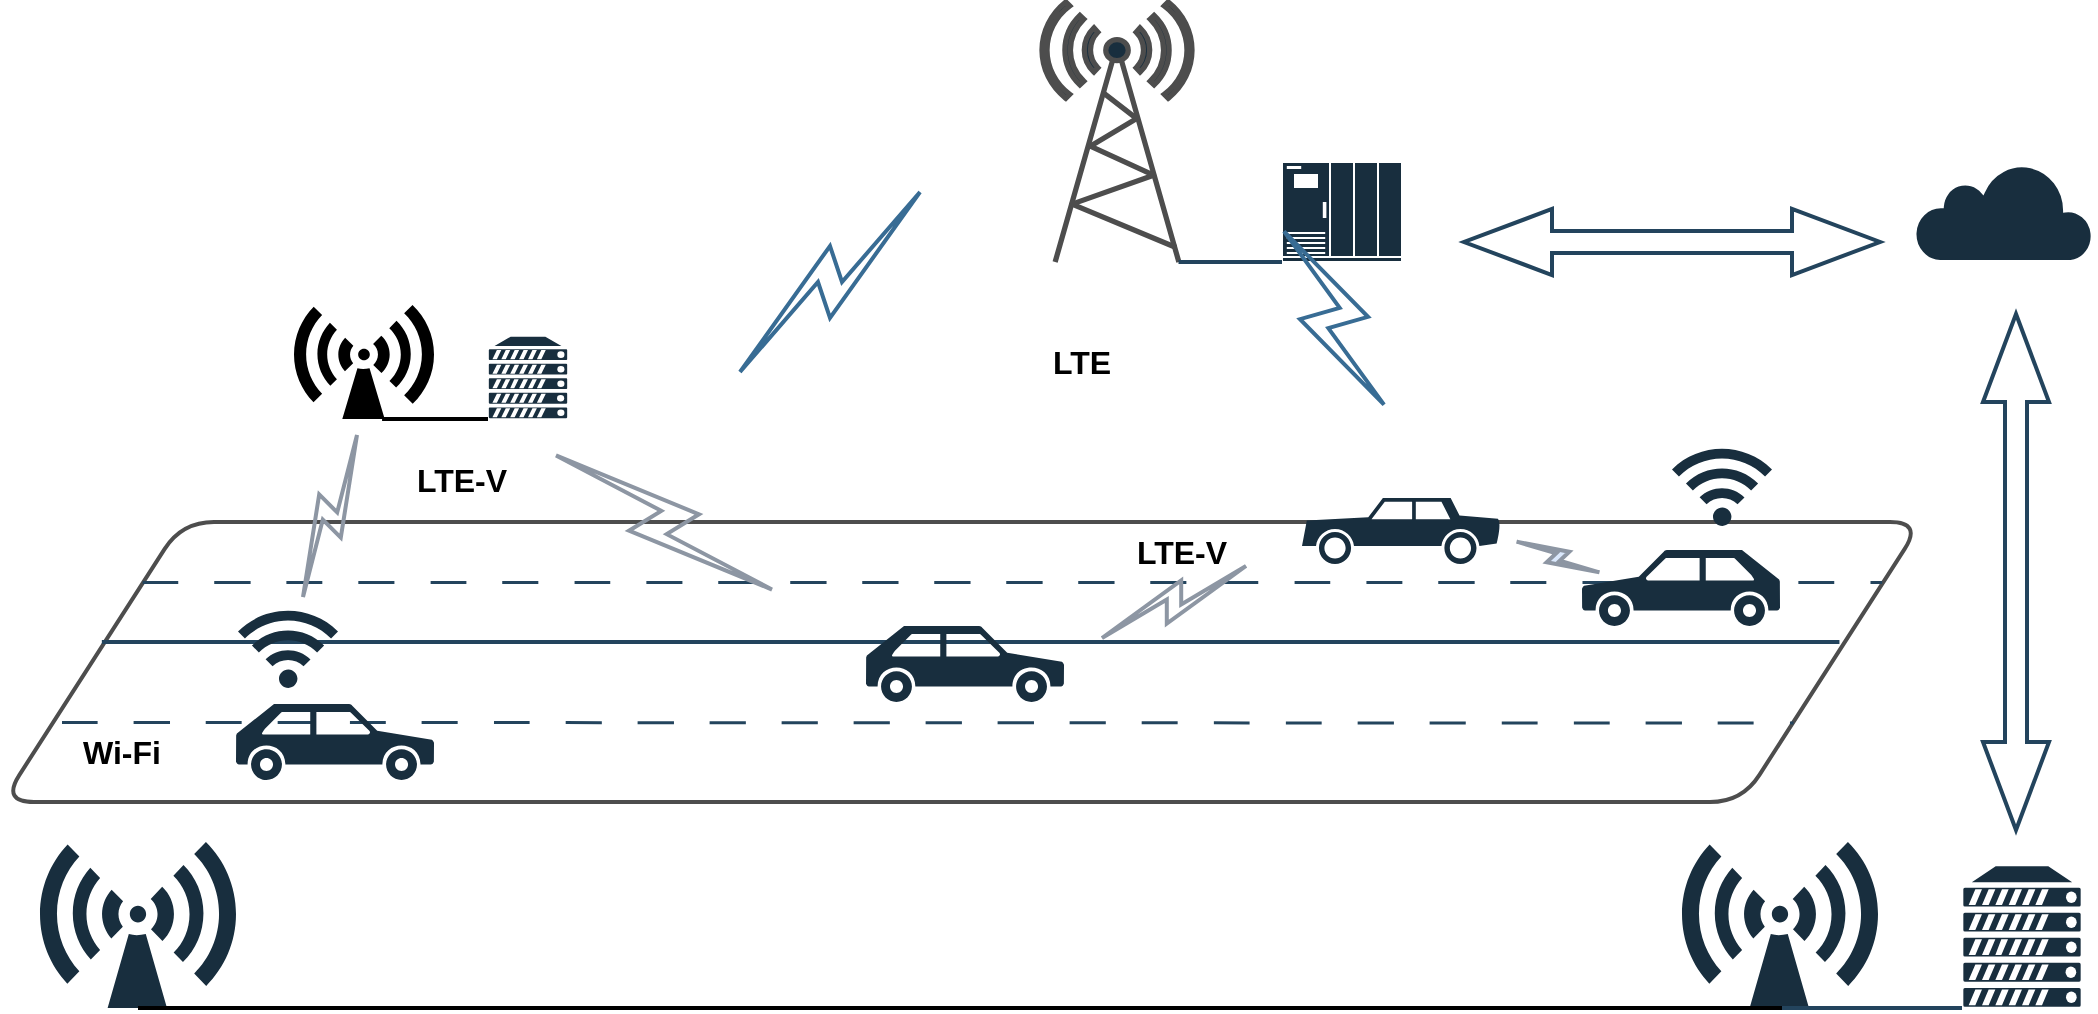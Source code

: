 <mxfile version="21.3.7" type="github" pages="8">
  <diagram name="第 1 页" id="0gCKScpp9jeklzMGLLRe">
    <mxGraphModel dx="1210" dy="2013" grid="1" gridSize="10" guides="1" tooltips="1" connect="1" arrows="1" fold="1" page="1" pageScale="1" pageWidth="827" pageHeight="1169" math="0" shadow="0">
      <root>
        <mxCell id="0" />
        <mxCell id="1" parent="0" />
        <mxCell id="NNbP9pBgAs0unNfAvB5G-66" value="" style="group;movable=1;resizable=1;rotatable=1;deletable=1;editable=1;locked=0;connectable=1;labelBackgroundColor=none;fontColor=#FFFFFF;fillColor=none;" parent="1" vertex="1" connectable="0">
          <mxGeometry x="240" y="-60" width="960.0" height="140" as="geometry" />
        </mxCell>
        <mxCell id="NNbP9pBgAs0unNfAvB5G-67" value="" style="shape=parallelogram;perimeter=parallelogramPerimeter;whiteSpace=wrap;html=1;fixedSize=1;size=90;rounded=1;strokeWidth=2;arcSize=32;container=0;movable=1;resizable=1;rotatable=1;deletable=1;editable=1;locked=0;connectable=1;labelBackgroundColor=none;fillColor=none;strokeColor=#4D4D4D;fontColor=#FFFFFF;" parent="NNbP9pBgAs0unNfAvB5G-66" vertex="1">
          <mxGeometry width="960.0" height="140" as="geometry" />
        </mxCell>
        <mxCell id="NNbP9pBgAs0unNfAvB5G-68" value="" style="endArrow=none;html=1;rounded=0;startSize=14;endSize=14;sourcePerimeterSpacing=8;targetPerimeterSpacing=8;curved=1;dashed=1;dashPattern=12 12;strokeWidth=1.5;entryX=0.979;entryY=0.214;entryDx=0;entryDy=0;exitX=0.073;exitY=0.214;exitDx=0;exitDy=0;exitPerimeter=0;entryPerimeter=0;movable=0;resizable=0;rotatable=0;deletable=0;editable=0;locked=1;connectable=0;labelBackgroundColor=none;fontColor=default;strokeColor=#23445D;" parent="NNbP9pBgAs0unNfAvB5G-66" source="NNbP9pBgAs0unNfAvB5G-67" target="NNbP9pBgAs0unNfAvB5G-67" edge="1">
          <mxGeometry width="50" height="50" relative="1" as="geometry">
            <mxPoint x="-30" y="90" as="sourcePoint" />
            <mxPoint x="920" y="140" as="targetPoint" />
          </mxGeometry>
        </mxCell>
        <mxCell id="NNbP9pBgAs0unNfAvB5G-69" value="" style="endArrow=none;html=1;rounded=0;startSize=14;endSize=14;sourcePerimeterSpacing=8;targetPerimeterSpacing=8;curved=1;exitX=0.052;exitY=0.429;exitDx=0;exitDy=0;strokeWidth=2;entryX=0.957;entryY=0.429;entryDx=0;entryDy=0;entryPerimeter=0;exitPerimeter=0;movable=0;resizable=0;rotatable=0;deletable=0;editable=0;locked=1;connectable=0;labelBackgroundColor=none;fontColor=default;strokeColor=#23445D;" parent="NNbP9pBgAs0unNfAvB5G-66" source="NNbP9pBgAs0unNfAvB5G-67" target="NNbP9pBgAs0unNfAvB5G-67" edge="1">
          <mxGeometry width="50" height="50" relative="1" as="geometry">
            <mxPoint x="18.561" y="127.947" as="sourcePoint" />
            <mxPoint x="775.163" y="128" as="targetPoint" />
          </mxGeometry>
        </mxCell>
        <mxCell id="NNbP9pBgAs0unNfAvB5G-70" value="" style="endArrow=none;html=1;rounded=0;startSize=14;endSize=14;sourcePerimeterSpacing=8;targetPerimeterSpacing=8;curved=1;dashed=1;dashPattern=12 12;strokeWidth=1.5;entryX=1;entryY=0.75;entryDx=0;entryDy=0;exitX=0.031;exitY=0.714;exitDx=0;exitDy=0;exitPerimeter=0;movable=0;resizable=0;rotatable=0;deletable=0;editable=0;locked=1;connectable=0;labelBackgroundColor=none;fontColor=default;strokeColor=#23445D;" parent="NNbP9pBgAs0unNfAvB5G-66" source="NNbP9pBgAs0unNfAvB5G-67" target="NNbP9pBgAs0unNfAvB5G-67" edge="1">
          <mxGeometry width="50" height="50" relative="1" as="geometry">
            <mxPoint x="-60" y="170" as="sourcePoint" />
            <mxPoint x="703.721" y="164" as="targetPoint" />
          </mxGeometry>
        </mxCell>
        <mxCell id="NNbP9pBgAs0unNfAvB5G-101" value="" style="html=1;outlineConnect=0;gradientDirection=north;strokeWidth=2;shape=mxgraph.networks.comm_link_edge;html=1;rounded=0;endArrow=open;startSize=14;endSize=14;sourcePerimeterSpacing=8;targetPerimeterSpacing=8;curved=1;strokeColor=#8D96A3;" parent="NNbP9pBgAs0unNfAvB5G-66" edge="1">
          <mxGeometry width="100" height="100" relative="1" as="geometry">
            <mxPoint x="546" y="60" as="sourcePoint" />
            <mxPoint x="626" y="20" as="targetPoint" />
          </mxGeometry>
        </mxCell>
        <mxCell id="NNbP9pBgAs0unNfAvB5G-102" value="" style="html=1;outlineConnect=0;gradientDirection=north;strokeWidth=2;shape=mxgraph.networks.comm_link_edge;html=1;rounded=0;endArrow=open;startSize=14;endSize=14;sourcePerimeterSpacing=8;targetPerimeterSpacing=8;curved=1;fillColor=#dae8fc;strokeColor=#8D96A3;" parent="NNbP9pBgAs0unNfAvB5G-66" edge="1">
          <mxGeometry width="100" height="100" relative="1" as="geometry">
            <mxPoint x="755" y="9" as="sourcePoint" />
            <mxPoint x="801" y="26" as="targetPoint" />
          </mxGeometry>
        </mxCell>
        <mxCell id="r4DhKNp_VNTqgxabJePY-3" value="Wi-Fi" style="text;strokeColor=none;fillColor=none;html=1;align=center;verticalAlign=middle;whiteSpace=wrap;rounded=0;fontSize=16;fontStyle=1" parent="NNbP9pBgAs0unNfAvB5G-66" vertex="1">
          <mxGeometry x="30" y="100" width="60" height="30" as="geometry" />
        </mxCell>
        <mxCell id="r4DhKNp_VNTqgxabJePY-4" value="&lt;span style=&quot;font-size: 16px;&quot;&gt;LTE-V&lt;/span&gt;" style="text;strokeColor=none;fillColor=none;html=1;align=center;verticalAlign=middle;whiteSpace=wrap;rounded=0;fontSize=16;fontStyle=1" parent="NNbP9pBgAs0unNfAvB5G-66" vertex="1">
          <mxGeometry x="560" width="60" height="30" as="geometry" />
        </mxCell>
        <mxCell id="r4DhKNp_VNTqgxabJePY-9" value="" style="html=1;outlineConnect=0;gradientDirection=north;strokeWidth=2;shape=mxgraph.networks.comm_link_edge;html=1;rounded=0;endArrow=open;startSize=14;endSize=14;sourcePerimeterSpacing=8;targetPerimeterSpacing=8;curved=1;labelBackgroundColor=none;fontColor=default;strokeColor=#8D96A3;" parent="NNbP9pBgAs0unNfAvB5G-66" edge="1">
          <mxGeometry width="100" height="100" relative="1" as="geometry">
            <mxPoint x="179" y="-48" as="sourcePoint" />
            <mxPoint x="149" y="42" as="targetPoint" />
          </mxGeometry>
        </mxCell>
        <mxCell id="NNbP9pBgAs0unNfAvB5G-71" value="" style="shape=mxgraph.signs.transportation.car_3;html=1;pointerEvents=1;strokeColor=none;verticalLabelPosition=bottom;verticalAlign=top;align=center;sketch=0;labelBackgroundColor=none;fillColor=#182E3E;fontColor=#FFFFFF;" parent="1" vertex="1">
          <mxGeometry x="1030" y="-46" width="99" height="38" as="geometry" />
        </mxCell>
        <mxCell id="NNbP9pBgAs0unNfAvB5G-72" value="" style="shape=mxgraph.signs.transportation.car_2;html=1;pointerEvents=1;strokeColor=none;verticalLabelPosition=bottom;verticalAlign=top;align=center;sketch=0;labelBackgroundColor=none;fillColor=#182E3E;fontColor=#FFFFFF;" parent="1" vertex="1">
          <mxGeometry x="890" y="-72" width="100" height="33" as="geometry" />
        </mxCell>
        <mxCell id="NNbP9pBgAs0unNfAvB5G-74" value="" style="shape=mxgraph.signs.transportation.car_3;html=1;pointerEvents=1;strokeColor=none;verticalLabelPosition=bottom;verticalAlign=top;align=center;sketch=0;flipH=1;labelBackgroundColor=none;fillColor=#182E3E;fontColor=#FFFFFF;" parent="1" vertex="1">
          <mxGeometry x="672" y="-8" width="99" height="38" as="geometry" />
        </mxCell>
        <mxCell id="NNbP9pBgAs0unNfAvB5G-75" value="" style="shape=mxgraph.signs.transportation.car_3;html=1;pointerEvents=1;strokeColor=none;verticalLabelPosition=bottom;verticalAlign=top;align=center;sketch=0;flipH=1;labelBackgroundColor=none;fillColor=#182E3E;fontColor=#FFFFFF;" parent="1" vertex="1">
          <mxGeometry x="357" y="31" width="99" height="38" as="geometry" />
        </mxCell>
        <mxCell id="NNbP9pBgAs0unNfAvB5G-76" value="" style="verticalAlign=top;verticalLabelPosition=bottom;labelPosition=center;align=center;html=1;outlineConnect=0;gradientDirection=north;strokeWidth=2;shape=mxgraph.networks.radio_tower;labelBackgroundColor=none;fillColor=#182E3E;strokeColor=#4D4D4D;fontColor=#FFFFFF;" parent="1" vertex="1">
          <mxGeometry x="760" y="-320" width="75" height="130" as="geometry" />
        </mxCell>
        <mxCell id="NNbP9pBgAs0unNfAvB5G-82" value="" style="verticalAlign=top;verticalLabelPosition=bottom;labelPosition=center;align=center;html=1;outlineConnect=0;gradientDirection=north;strokeWidth=2;shape=mxgraph.networks.ups_enterprise;labelBackgroundColor=none;fillColor=#182E3E;strokeColor=#FFFFFF;fontColor=#FFFFFF;" parent="1" vertex="1">
          <mxGeometry x="880" y="-240" width="60" height="50" as="geometry" />
        </mxCell>
        <mxCell id="NNbP9pBgAs0unNfAvB5G-83" value="" style="verticalAlign=top;verticalLabelPosition=bottom;labelPosition=center;align=center;html=1;outlineConnect=0;gradientDirection=north;strokeWidth=2;shape=mxgraph.networks.server;labelBackgroundColor=none;fillColor=#182E3E;strokeColor=#FFFFFF;fontColor=#FFFFFF;" parent="1" vertex="1">
          <mxGeometry x="1220" y="111.5" width="60" height="71.5" as="geometry" />
        </mxCell>
        <mxCell id="NNbP9pBgAs0unNfAvB5G-84" value="" style="shape=mxgraph.signs.safety.non-ionizing_radiation;html=1;pointerEvents=1;strokeColor=none;verticalLabelPosition=bottom;verticalAlign=top;align=center;sketch=0;labelBackgroundColor=none;fillColor=#182E3E;fontColor=#FFFFFF;" parent="1" vertex="1">
          <mxGeometry x="1080" y="100" width="98" height="83" as="geometry" />
        </mxCell>
        <mxCell id="NNbP9pBgAs0unNfAvB5G-85" value="" style="shape=mxgraph.signs.safety.non-ionizing_radiation;html=1;pointerEvents=1;strokeColor=none;verticalLabelPosition=bottom;verticalAlign=top;align=center;sketch=0;labelBackgroundColor=none;fillColor=#182E3E;fontColor=#FFFFFF;" parent="1" vertex="1">
          <mxGeometry x="259" y="100" width="98" height="83" as="geometry" />
        </mxCell>
        <mxCell id="NNbP9pBgAs0unNfAvB5G-86" value="" style="endArrow=none;html=1;rounded=0;startSize=14;endSize=14;sourcePerimeterSpacing=8;targetPerimeterSpacing=8;curved=1;entryX=0;entryY=1;entryDx=0;entryDy=0;entryPerimeter=0;exitX=0.5;exitY=1;exitDx=0;exitDy=0;exitPerimeter=0;strokeWidth=2;labelBackgroundColor=none;fontColor=default;strokeColor=#23445D;" parent="1" source="NNbP9pBgAs0unNfAvB5G-84" target="NNbP9pBgAs0unNfAvB5G-83" edge="1">
          <mxGeometry width="50" height="50" relative="1" as="geometry">
            <mxPoint x="1130" y="190" as="sourcePoint" />
            <mxPoint x="1100" y="260" as="targetPoint" />
          </mxGeometry>
        </mxCell>
        <mxCell id="NNbP9pBgAs0unNfAvB5G-88" value="" style="endArrow=none;html=1;rounded=0;startSize=14;endSize=14;sourcePerimeterSpacing=8;targetPerimeterSpacing=8;curved=1;exitX=0.91;exitY=1;exitDx=0;exitDy=0;exitPerimeter=0;entryX=0;entryY=1;entryDx=0;entryDy=0;entryPerimeter=0;strokeWidth=2;labelBackgroundColor=none;fontColor=default;strokeColor=#23445D;" parent="1" source="NNbP9pBgAs0unNfAvB5G-76" target="NNbP9pBgAs0unNfAvB5G-82" edge="1">
          <mxGeometry width="50" height="50" relative="1" as="geometry">
            <mxPoint x="840" y="-130" as="sourcePoint" />
            <mxPoint x="870" y="-170" as="targetPoint" />
          </mxGeometry>
        </mxCell>
        <mxCell id="NNbP9pBgAs0unNfAvB5G-90" value="" style="html=1;outlineConnect=0;gradientDirection=north;strokeWidth=2;shape=mxgraph.networks.cloud;labelBackgroundColor=none;fillColor=#182E3E;strokeColor=#FFFFFF;fontColor=#FFFFFF;" parent="1" vertex="1">
          <mxGeometry x="1196" y="-240" width="90" height="50" as="geometry" />
        </mxCell>
        <mxCell id="NNbP9pBgAs0unNfAvB5G-92" value="" style="shape=flexArrow;endArrow=classic;startArrow=classic;html=1;rounded=0;startSize=14;endSize=14;sourcePerimeterSpacing=8;targetPerimeterSpacing=8;curved=1;strokeWidth=2;labelBackgroundColor=none;fontColor=default;strokeColor=#23445D;" parent="1" edge="1">
          <mxGeometry width="100" height="100" relative="1" as="geometry">
            <mxPoint x="970" y="-200" as="sourcePoint" />
            <mxPoint x="1180" y="-200" as="targetPoint" />
          </mxGeometry>
        </mxCell>
        <mxCell id="NNbP9pBgAs0unNfAvB5G-93" value="" style="shape=flexArrow;endArrow=classic;startArrow=classic;html=1;rounded=0;startSize=14;endSize=14;sourcePerimeterSpacing=8;targetPerimeterSpacing=8;curved=1;strokeWidth=2;labelBackgroundColor=none;fontColor=default;strokeColor=#23445D;" parent="1" edge="1">
          <mxGeometry width="100" height="100" relative="1" as="geometry">
            <mxPoint x="1247" y="95" as="sourcePoint" />
            <mxPoint x="1247" y="-165" as="targetPoint" />
          </mxGeometry>
        </mxCell>
        <mxCell id="NNbP9pBgAs0unNfAvB5G-97" value="" style="html=1;outlineConnect=0;gradientDirection=north;strokeWidth=2;shape=mxgraph.networks.comm_link_edge;html=1;rounded=0;endArrow=open;startSize=14;endSize=14;sourcePerimeterSpacing=8;targetPerimeterSpacing=8;curved=1;labelBackgroundColor=none;fontColor=default;strokeColor=#386C94;" parent="1" edge="1">
          <mxGeometry width="100" height="100" relative="1" as="geometry">
            <mxPoint x="604" y="-130" as="sourcePoint" />
            <mxPoint x="704" y="-230" as="targetPoint" />
          </mxGeometry>
        </mxCell>
        <mxCell id="NNbP9pBgAs0unNfAvB5G-98" value="" style="verticalAlign=top;verticalLabelPosition=bottom;labelPosition=center;align=center;html=1;outlineConnect=0;gradientDirection=north;strokeWidth=2;shape=mxgraph.networks.comm_link;rotation=-30;labelBackgroundColor=none;fillColor=none;strokeColor=#386C94;fontColor=#FFFFFF;" parent="1" vertex="1">
          <mxGeometry x="891" y="-212" width="30" height="100" as="geometry" />
        </mxCell>
        <mxCell id="NNbP9pBgAs0unNfAvB5G-99" value="" style="sketch=0;aspect=fixed;pointerEvents=1;shadow=0;dashed=0;html=1;strokeColor=none;labelPosition=center;verticalLabelPosition=bottom;verticalAlign=top;align=center;shape=mxgraph.mscae.enterprise.wireless_connection;rotation=-90;labelBackgroundColor=none;fillColor=#182E3E;fontColor=#FFFFFF;" parent="1" vertex="1">
          <mxGeometry x="362" y="-23" width="42" height="50" as="geometry" />
        </mxCell>
        <mxCell id="NNbP9pBgAs0unNfAvB5G-100" value="" style="sketch=0;aspect=fixed;pointerEvents=1;shadow=0;dashed=0;html=1;strokeColor=none;labelPosition=center;verticalLabelPosition=bottom;verticalAlign=top;align=center;shape=mxgraph.mscae.enterprise.wireless_connection;rotation=-90;labelBackgroundColor=none;fillColor=#182E3E;fontColor=#FFFFFF;" parent="1" vertex="1">
          <mxGeometry x="1079" y="-104" width="42" height="50" as="geometry" />
        </mxCell>
        <mxCell id="r4DhKNp_VNTqgxabJePY-1" value="" style="edgeStyle=none;orthogonalLoop=1;jettySize=auto;html=1;rounded=0;endArrow=none;startSize=14;endSize=14;sourcePerimeterSpacing=8;targetPerimeterSpacing=8;curved=1;exitX=0.5;exitY=1;exitDx=0;exitDy=0;exitPerimeter=0;strokeWidth=2;endFill=0;" parent="1" source="NNbP9pBgAs0unNfAvB5G-85" edge="1">
          <mxGeometry width="140" relative="1" as="geometry">
            <mxPoint x="520" y="170" as="sourcePoint" />
            <mxPoint x="1130" y="183" as="targetPoint" />
            <Array as="points" />
          </mxGeometry>
        </mxCell>
        <mxCell id="r4DhKNp_VNTqgxabJePY-2" value="&lt;span style=&quot;font-size: 16px;&quot;&gt;LTE&lt;/span&gt;" style="text;strokeColor=none;fillColor=none;html=1;align=center;verticalAlign=middle;whiteSpace=wrap;rounded=0;fontStyle=1;fontSize=16;" parent="1" vertex="1">
          <mxGeometry x="750" y="-160" width="60" height="40" as="geometry" />
        </mxCell>
        <mxCell id="r4DhKNp_VNTqgxabJePY-5" value="" style="shape=mxgraph.signs.safety.non-ionizing_radiation;html=1;pointerEvents=1;fillColor=#000000;strokeColor=none;verticalLabelPosition=bottom;verticalAlign=top;align=center;sketch=0;" parent="1" vertex="1">
          <mxGeometry x="386" y="-168.5" width="70" height="57" as="geometry" />
        </mxCell>
        <mxCell id="r4DhKNp_VNTqgxabJePY-6" value="" style="verticalAlign=top;verticalLabelPosition=bottom;labelPosition=center;align=center;html=1;outlineConnect=0;gradientDirection=north;strokeWidth=2;shape=mxgraph.networks.server;labelBackgroundColor=none;fillColor=#182E3E;strokeColor=#FFFFFF;fontColor=#FFFFFF;" parent="1" vertex="1">
          <mxGeometry x="483" y="-153" width="40" height="41.5" as="geometry" />
        </mxCell>
        <mxCell id="r4DhKNp_VNTqgxabJePY-7" value="" style="edgeStyle=none;orthogonalLoop=1;jettySize=auto;html=1;rounded=0;endArrow=none;startSize=14;endSize=14;sourcePerimeterSpacing=8;targetPerimeterSpacing=8;curved=1;entryX=0;entryY=1;entryDx=0;entryDy=0;entryPerimeter=0;exitX=0.629;exitY=1;exitDx=0;exitDy=0;exitPerimeter=0;endFill=0;strokeWidth=2;" parent="1" source="r4DhKNp_VNTqgxabJePY-5" target="r4DhKNp_VNTqgxabJePY-6" edge="1">
          <mxGeometry width="140" relative="1" as="geometry">
            <mxPoint x="440" y="-111" as="sourcePoint" />
            <mxPoint x="490" y="-110" as="targetPoint" />
            <Array as="points" />
          </mxGeometry>
        </mxCell>
        <mxCell id="r4DhKNp_VNTqgxabJePY-10" value="" style="html=1;outlineConnect=0;gradientDirection=north;strokeWidth=2;shape=mxgraph.networks.comm_link_edge;html=1;rounded=0;endArrow=open;startSize=14;endSize=14;sourcePerimeterSpacing=8;targetPerimeterSpacing=8;curved=1;labelBackgroundColor=none;fontColor=default;strokeColor=#8D96A3;" parent="1" edge="1">
          <mxGeometry width="100" height="100" relative="1" as="geometry">
            <mxPoint x="631" y="-22.5" as="sourcePoint" />
            <mxPoint x="511" y="-97" as="targetPoint" />
          </mxGeometry>
        </mxCell>
        <mxCell id="r4DhKNp_VNTqgxabJePY-11" value="&lt;span style=&quot;font-size: 16px;&quot;&gt;LTE-V&lt;/span&gt;" style="text;strokeColor=none;fillColor=none;html=1;align=center;verticalAlign=middle;whiteSpace=wrap;rounded=0;fontSize=16;fontStyle=1" parent="1" vertex="1">
          <mxGeometry x="440" y="-96" width="60" height="30" as="geometry" />
        </mxCell>
      </root>
    </mxGraphModel>
  </diagram>
  <diagram id="OWeD31ghj7nfhG7a-76N" name="第 2 页">
    <mxGraphModel dx="3424" dy="4193" grid="0" gridSize="10" guides="1" tooltips="1" connect="1" arrows="1" fold="1" page="0" pageScale="1" pageWidth="827" pageHeight="1169" math="0" shadow="0">
      <root>
        <mxCell id="0" />
        <mxCell id="1" parent="0" />
        <mxCell id="qMP-OAKOEyKH05NIaebe-38" value="&lt;b&gt;物理信道&lt;/b&gt;" style="rounded=1;whiteSpace=wrap;html=1;fontSize=16;labelBackgroundColor=none;fillColor=none;strokeColor=#4D4D4D;fontColor=#4D4D4D;strokeWidth=2;dashed=1;" vertex="1" parent="1">
          <mxGeometry x="-1583" y="-2481.5" width="524" height="37" as="geometry" />
        </mxCell>
        <mxCell id="qMP-OAKOEyKH05NIaebe-34" value="&lt;font color=&quot;#4d4d4d&quot;&gt;&lt;b&gt;逻辑信道&lt;/b&gt;&lt;/font&gt;" style="text;html=1;strokeColor=none;fillColor=none;align=center;verticalAlign=middle;whiteSpace=wrap;rounded=0;fontSize=16;fontColor=#FFFFFF;" vertex="1" parent="1">
          <mxGeometry x="-1632.75" y="-2635" width="115.5" height="77" as="geometry" />
        </mxCell>
        <mxCell id="qMP-OAKOEyKH05NIaebe-16" value="" style="rounded=1;whiteSpace=wrap;html=1;fontSize=16;labelBackgroundColor=none;fillColor=none;strokeColor=#4D4D4D;fontColor=#4D4D4D;strokeWidth=2;" vertex="1" parent="1">
          <mxGeometry x="-1286" y="-2865" width="135" height="433" as="geometry" />
        </mxCell>
        <mxCell id="qMP-OAKOEyKH05NIaebe-15" value="" style="rounded=1;whiteSpace=wrap;html=1;fontSize=16;labelBackgroundColor=none;fillColor=none;strokeColor=#4D4D4D;fontColor=#4D4D4D;strokeWidth=2;dashed=1;dashPattern=8 8;" vertex="1" parent="1">
          <mxGeometry x="-1492" y="-2865" width="135" height="433" as="geometry" />
        </mxCell>
        <mxCell id="qMP-OAKOEyKH05NIaebe-8" style="edgeStyle=none;curved=1;rounded=0;orthogonalLoop=1;jettySize=auto;html=1;exitX=0.5;exitY=1;exitDx=0;exitDy=0;entryX=0.5;entryY=0;entryDx=0;entryDy=0;strokeColor=#23445D;fontSize=12;startSize=8;endSize=8;endArrow=blockThin;endFill=1;strokeWidth=2;" edge="1" parent="1" source="qMP-OAKOEyKH05NIaebe-2" target="qMP-OAKOEyKH05NIaebe-3">
          <mxGeometry relative="1" as="geometry" />
        </mxCell>
        <mxCell id="qMP-OAKOEyKH05NIaebe-2" value="&lt;b&gt;NAS&lt;/b&gt;" style="rounded=1;whiteSpace=wrap;html=1;fontSize=16;labelBackgroundColor=none;fillColor=none;strokeColor=#4D4D4D;fontColor=#4D4D4D;strokeWidth=2;dashed=1;" vertex="1" parent="1">
          <mxGeometry x="-1476" y="-2856" width="101" height="44" as="geometry" />
        </mxCell>
        <mxCell id="qMP-OAKOEyKH05NIaebe-9" style="edgeStyle=none;curved=1;rounded=0;orthogonalLoop=1;jettySize=auto;html=1;exitX=0.5;exitY=1;exitDx=0;exitDy=0;strokeColor=#23445D;fontSize=12;startSize=8;endSize=8;strokeWidth=2;endArrow=blockThin;endFill=1;entryX=0.163;entryY=-0.009;entryDx=0;entryDy=0;entryPerimeter=0;" edge="1" parent="1" source="qMP-OAKOEyKH05NIaebe-3" target="qMP-OAKOEyKH05NIaebe-4">
          <mxGeometry relative="1" as="geometry">
            <mxPoint x="-1425" y="-2721" as="targetPoint" />
          </mxGeometry>
        </mxCell>
        <mxCell id="qMP-OAKOEyKH05NIaebe-3" value="&lt;b&gt;RRC&lt;/b&gt;" style="rounded=1;whiteSpace=wrap;html=1;fontSize=16;labelBackgroundColor=none;fillColor=none;strokeColor=#4D4D4D;fontColor=#4D4D4D;strokeWidth=2;" vertex="1" parent="1">
          <mxGeometry x="-1476" y="-2790" width="101" height="44" as="geometry" />
        </mxCell>
        <mxCell id="qMP-OAKOEyKH05NIaebe-10" style="edgeStyle=none;curved=1;rounded=0;orthogonalLoop=1;jettySize=auto;html=1;exitX=0.5;exitY=1;exitDx=0;exitDy=0;entryX=0.5;entryY=0;entryDx=0;entryDy=0;strokeColor=#23445D;fontSize=12;startSize=8;endSize=8;endArrow=blockThin;endFill=1;strokeWidth=2;" edge="1" parent="1" source="qMP-OAKOEyKH05NIaebe-4" target="qMP-OAKOEyKH05NIaebe-5">
          <mxGeometry relative="1" as="geometry" />
        </mxCell>
        <mxCell id="qMP-OAKOEyKH05NIaebe-12" style="edgeStyle=none;curved=1;rounded=0;orthogonalLoop=1;jettySize=auto;html=1;exitX=0.5;exitY=1;exitDx=0;exitDy=0;entryX=0.5;entryY=0;entryDx=0;entryDy=0;strokeColor=#23445D;fontSize=12;startSize=8;endSize=8;endArrow=blockThin;endFill=1;strokeWidth=2;" edge="1" parent="1" source="qMP-OAKOEyKH05NIaebe-5" target="qMP-OAKOEyKH05NIaebe-6">
          <mxGeometry relative="1" as="geometry" />
        </mxCell>
        <mxCell id="qMP-OAKOEyKH05NIaebe-5" value="&lt;b&gt;RLC&lt;br&gt;无线链路控制&lt;br&gt;&lt;/b&gt;" style="rounded=1;whiteSpace=wrap;html=1;fontSize=16;labelBackgroundColor=none;fillColor=default;strokeColor=#4D4D4D;fontColor=#4D4D4D;strokeWidth=2;" vertex="1" parent="1">
          <mxGeometry x="-1476" y="-2653" width="311" height="44" as="geometry" />
        </mxCell>
        <mxCell id="qMP-OAKOEyKH05NIaebe-13" style="edgeStyle=none;curved=1;rounded=0;orthogonalLoop=1;jettySize=auto;html=1;exitX=0.5;exitY=1;exitDx=0;exitDy=0;entryX=0.5;entryY=0;entryDx=0;entryDy=0;strokeColor=#23445D;fontSize=12;startSize=8;endSize=8;endArrow=blockThin;endFill=1;strokeWidth=2;" edge="1" parent="1" source="qMP-OAKOEyKH05NIaebe-6" target="qMP-OAKOEyKH05NIaebe-7">
          <mxGeometry relative="1" as="geometry" />
        </mxCell>
        <mxCell id="qMP-OAKOEyKH05NIaebe-6" value="&lt;b&gt;MAC&lt;br&gt;介质访问控制&lt;br&gt;&lt;/b&gt;" style="rounded=1;whiteSpace=wrap;html=1;fontSize=16;labelBackgroundColor=none;fillColor=default;strokeColor=#4D4D4D;fontColor=#4D4D4D;strokeWidth=2;" vertex="1" parent="1">
          <mxGeometry x="-1476" y="-2585" width="311" height="44" as="geometry" />
        </mxCell>
        <mxCell id="qMP-OAKOEyKH05NIaebe-7" value="&lt;b&gt;PHY&lt;/b&gt;" style="rounded=1;whiteSpace=wrap;html=1;fontSize=16;labelBackgroundColor=none;fillColor=default;strokeColor=#4D4D4D;fontColor=#4D4D4D;strokeWidth=2;" vertex="1" parent="1">
          <mxGeometry x="-1531" y="-2517" width="421" height="44" as="geometry" />
        </mxCell>
        <mxCell id="qMP-OAKOEyKH05NIaebe-4" value="&lt;b&gt;PDCP&lt;br&gt;分组数据汇入协议&lt;br&gt;&lt;/b&gt;" style="rounded=1;whiteSpace=wrap;html=1;fontSize=16;labelBackgroundColor=none;fillColor=#FFFFFF;strokeColor=#4D4D4D;fontColor=#4D4D4D;strokeWidth=2;" vertex="1" parent="1">
          <mxGeometry x="-1476" y="-2721" width="311" height="44" as="geometry" />
        </mxCell>
        <mxCell id="qMP-OAKOEyKH05NIaebe-17" value="&lt;font color=&quot;#4d4d4d&quot;&gt;&lt;b&gt;控制面&lt;/b&gt;&lt;/font&gt;" style="text;html=1;strokeColor=none;fillColor=none;align=center;verticalAlign=middle;whiteSpace=wrap;rounded=0;fontSize=16;fontColor=#FFFFFF;" vertex="1" parent="1">
          <mxGeometry x="-1454.5" y="-2895" width="60" height="30" as="geometry" />
        </mxCell>
        <mxCell id="qMP-OAKOEyKH05NIaebe-19" value="&lt;font color=&quot;#4d4d4d&quot;&gt;&lt;b&gt;用户面&lt;/b&gt;&lt;/font&gt;" style="text;html=1;strokeColor=none;fillColor=none;align=center;verticalAlign=middle;whiteSpace=wrap;rounded=0;fontSize=16;fontColor=#FFFFFF;" vertex="1" parent="1">
          <mxGeometry x="-1248.5" y="-2895" width="60" height="30" as="geometry" />
        </mxCell>
        <mxCell id="qMP-OAKOEyKH05NIaebe-20" value="" style="shape=crossbar;whiteSpace=wrap;html=1;rounded=1;direction=south;strokeColor=#4D4D4D;fontSize=16;fontColor=#FFFFFF;fillColor=none;strokeWidth=2;" vertex="1" parent="1">
          <mxGeometry x="-1051" y="-2856" width="20" height="110" as="geometry" />
        </mxCell>
        <mxCell id="qMP-OAKOEyKH05NIaebe-22" value="" style="shape=crossbar;whiteSpace=wrap;html=1;rounded=1;direction=south;strokeColor=#4D4D4D;fontSize=16;fontColor=#FFFFFF;fillColor=none;strokeWidth=2;" vertex="1" parent="1">
          <mxGeometry x="-1051" y="-2721" width="20" height="180" as="geometry" />
        </mxCell>
        <mxCell id="qMP-OAKOEyKH05NIaebe-23" value="" style="shape=crossbar;whiteSpace=wrap;html=1;rounded=1;direction=south;strokeColor=#4D4D4D;fontSize=16;fontColor=#FFFFFF;fillColor=none;strokeWidth=2;" vertex="1" parent="1">
          <mxGeometry x="-1051" y="-2517" width="20" height="41" as="geometry" />
        </mxCell>
        <mxCell id="qMP-OAKOEyKH05NIaebe-24" value="&lt;b&gt;&lt;font color=&quot;#4d4d4d&quot;&gt;网络层&lt;br&gt;L3&lt;br&gt;&lt;/font&gt;&lt;/b&gt;" style="text;html=1;strokeColor=none;fillColor=none;align=center;verticalAlign=middle;whiteSpace=wrap;rounded=0;fontSize=16;fontColor=#FFFFFF;" vertex="1" parent="1">
          <mxGeometry x="-1031" y="-2816" width="25" height="30" as="geometry" />
        </mxCell>
        <mxCell id="qMP-OAKOEyKH05NIaebe-25" value="&lt;b&gt;&lt;font color=&quot;#4d4d4d&quot;&gt;数据链路层&lt;br&gt;L2&lt;br&gt;&lt;/font&gt;&lt;/b&gt;" style="text;html=1;strokeColor=none;fillColor=none;align=center;verticalAlign=middle;whiteSpace=wrap;rounded=0;fontSize=16;fontColor=#FFFFFF;" vertex="1" parent="1">
          <mxGeometry x="-1031" y="-2646" width="25" height="30" as="geometry" />
        </mxCell>
        <mxCell id="qMP-OAKOEyKH05NIaebe-26" value="&lt;font color=&quot;#4d4d4d&quot;&gt;&lt;b&gt;物理层&lt;br&gt;L1&lt;br&gt;&lt;/b&gt;&lt;/font&gt;" style="text;html=1;strokeColor=none;fillColor=none;align=center;verticalAlign=middle;whiteSpace=wrap;rounded=0;fontSize=16;fontColor=#FFFFFF;" vertex="1" parent="1">
          <mxGeometry x="-1031" y="-2511.5" width="25" height="30" as="geometry" />
        </mxCell>
        <mxCell id="qMP-OAKOEyKH05NIaebe-28" style="edgeStyle=none;curved=1;rounded=0;orthogonalLoop=1;jettySize=auto;html=1;exitX=0.5;exitY=1;exitDx=0;exitDy=0;strokeColor=#23445D;fontSize=12;startSize=8;endSize=8;entryX=0.829;entryY=-0.018;entryDx=0;entryDy=0;entryPerimeter=0;endArrow=blockThin;endFill=1;strokeWidth=2;" edge="1" parent="1" source="qMP-OAKOEyKH05NIaebe-27" target="qMP-OAKOEyKH05NIaebe-4">
          <mxGeometry relative="1" as="geometry">
            <mxPoint x="-1218" y="-2723" as="targetPoint" />
          </mxGeometry>
        </mxCell>
        <mxCell id="qMP-OAKOEyKH05NIaebe-27" value="&lt;b&gt;分组数据PS&lt;/b&gt;" style="text;html=1;strokeColor=none;fillColor=none;align=center;verticalAlign=middle;whiteSpace=wrap;rounded=0;fontSize=16;fontColor=#4D4D4D;" vertex="1" parent="1">
          <mxGeometry x="-1253.75" y="-2783" width="70.5" height="30" as="geometry" />
        </mxCell>
        <mxCell id="qMP-OAKOEyKH05NIaebe-30" value="&lt;font color=&quot;#4d4d4d&quot;&gt;&lt;b&gt;信令&lt;/b&gt;&lt;/font&gt;" style="text;html=1;strokeColor=none;fillColor=none;align=center;verticalAlign=middle;whiteSpace=wrap;rounded=0;fontSize=16;fontColor=#FFFFFF;" vertex="1" parent="1">
          <mxGeometry x="-1486" y="-2816" width="60" height="30" as="geometry" />
        </mxCell>
        <mxCell id="qMP-OAKOEyKH05NIaebe-31" value="&lt;font color=&quot;#4d4d4d&quot;&gt;&lt;b&gt;承载&lt;br&gt;（信令承载、无线承载）&lt;/b&gt;&lt;/font&gt;" style="text;html=1;strokeColor=none;fillColor=none;align=center;verticalAlign=middle;whiteSpace=wrap;rounded=0;fontSize=16;fontColor=#FFFFFF;" vertex="1" parent="1">
          <mxGeometry x="-1664" y="-2770" width="178" height="77" as="geometry" />
        </mxCell>
        <mxCell id="qMP-OAKOEyKH05NIaebe-32" value="" style="endArrow=none;html=1;rounded=0;strokeColor=#23445D;fontSize=12;startSize=8;endSize=8;curved=1;strokeWidth=2;endFill=0;startArrow=oval;startFill=1;" edge="1" parent="1">
          <mxGeometry width="50" height="50" relative="1" as="geometry">
            <mxPoint x="-1524" y="-2739" as="sourcePoint" />
            <mxPoint x="-1425" y="-2738" as="targetPoint" />
          </mxGeometry>
        </mxCell>
        <mxCell id="qMP-OAKOEyKH05NIaebe-35" value="&lt;font color=&quot;#4d4d4d&quot;&gt;&lt;b&gt;传输信道&lt;/b&gt;&lt;/font&gt;" style="text;html=1;strokeColor=none;fillColor=none;align=center;verticalAlign=middle;whiteSpace=wrap;rounded=0;fontSize=16;fontColor=#FFFFFF;" vertex="1" parent="1">
          <mxGeometry x="-1611" y="-2569" width="72" height="77" as="geometry" />
        </mxCell>
        <mxCell id="qMP-OAKOEyKH05NIaebe-36" value="" style="endArrow=none;html=1;rounded=0;strokeColor=#23445D;fontSize=12;startSize=8;endSize=8;curved=1;exitX=1;exitY=0.5;exitDx=0;exitDy=0;startArrow=oval;startFill=1;strokeWidth=2;" edge="1" parent="1" source="qMP-OAKOEyKH05NIaebe-34">
          <mxGeometry width="50" height="50" relative="1" as="geometry">
            <mxPoint x="-1523" y="-2661" as="sourcePoint" />
            <mxPoint x="-1321" y="-2597" as="targetPoint" />
          </mxGeometry>
        </mxCell>
        <mxCell id="qMP-OAKOEyKH05NIaebe-37" value="" style="endArrow=none;html=1;rounded=0;strokeColor=#23445D;fontSize=12;startSize=8;endSize=8;curved=1;exitX=1;exitY=0.5;exitDx=0;exitDy=0;startArrow=oval;startFill=1;strokeWidth=2;" edge="1" parent="1">
          <mxGeometry width="50" height="50" relative="1" as="geometry">
            <mxPoint x="-1517.25" y="-2529" as="sourcePoint" />
            <mxPoint x="-1321.25" y="-2530" as="targetPoint" />
          </mxGeometry>
        </mxCell>
      </root>
    </mxGraphModel>
  </diagram>
  <diagram id="qwRxvxWgXycxYLRj6-Lz" name="第 3 页">
    <mxGraphModel dx="1824" dy="1393" grid="0" gridSize="10" guides="1" tooltips="1" connect="1" arrows="1" fold="1" page="0" pageScale="1" pageWidth="827" pageHeight="1169" math="0" shadow="0">
      <root>
        <mxCell id="0" />
        <mxCell id="1" parent="0" />
        <mxCell id="a4CptCAmmd1Kx142u8AR-23" value="" style="endArrow=blockThin;html=1;rounded=0;strokeColor=#23445D;fontSize=12;startSize=8;endSize=8;curved=1;exitX=0.844;exitY=0.978;exitDx=0;exitDy=0;exitPerimeter=0;endFill=1;strokeWidth=2;entryX=0.873;entryY=-0.023;entryDx=0;entryDy=0;entryPerimeter=0;" edge="1" parent="1" target="a4CptCAmmd1Kx142u8AR-11">
          <mxGeometry width="50" height="50" relative="1" as="geometry">
            <mxPoint x="372.58" y="101" as="sourcePoint" />
            <mxPoint x="373.17" y="148" as="targetPoint" />
          </mxGeometry>
        </mxCell>
        <mxCell id="a4CptCAmmd1Kx142u8AR-1" value="" style="rounded=1;whiteSpace=wrap;html=1;strokeColor=#4D4D4D;fontSize=16;fontColor=#FFFFFF;fillColor=none;strokeWidth=2;" vertex="1" parent="1">
          <mxGeometry x="-220" y="-58" width="362" height="45" as="geometry" />
        </mxCell>
        <mxCell id="a4CptCAmmd1Kx142u8AR-2" value="&lt;b&gt;&lt;font color=&quot;#4d4d4d&quot;&gt;UeNetDevice&lt;/font&gt;&lt;/b&gt;" style="text;html=1;strokeColor=none;fillColor=none;align=center;verticalAlign=middle;whiteSpace=wrap;rounded=0;fontSize=16;fontColor=#FFFFFF;" vertex="1" parent="1">
          <mxGeometry x="14" y="-84" width="144" height="30" as="geometry" />
        </mxCell>
        <mxCell id="a4CptCAmmd1Kx142u8AR-6" value="&lt;font color=&quot;#4d4d4d&quot;&gt;&lt;b&gt;UeLteSpectrumPhy&lt;br&gt;(downlink)&lt;br&gt;&lt;/b&gt;&lt;/font&gt;" style="rounded=1;whiteSpace=wrap;html=1;strokeColor=#4D4D4D;fontSize=16;fontColor=#FFFFFF;fillColor=none;strokeWidth=2;" vertex="1" parent="1">
          <mxGeometry x="-249" y="40" width="182" height="60" as="geometry" />
        </mxCell>
        <mxCell id="a4CptCAmmd1Kx142u8AR-7" value="&lt;font color=&quot;#4d4d4d&quot;&gt;&lt;b&gt;UeLteSpectrumPhy&lt;br&gt;(uplink)&lt;br&gt;&lt;/b&gt;&lt;/font&gt;" style="rounded=1;whiteSpace=wrap;html=1;strokeColor=#4D4D4D;fontSize=16;fontColor=#FFFFFF;fillColor=none;strokeWidth=2;" vertex="1" parent="1">
          <mxGeometry x="-5" y="40" width="182" height="60" as="geometry" />
        </mxCell>
        <mxCell id="a4CptCAmmd1Kx142u8AR-8" value="&lt;b&gt;&lt;font color=&quot;#4d4d4d&quot;&gt;Uplink Channel&lt;/font&gt;&lt;/b&gt;" style="rounded=1;whiteSpace=wrap;html=1;strokeColor=#4D4D4D;fontSize=16;fontColor=#FFFFFF;fillColor=default;strokeWidth=2;dashed=1;" vertex="1" parent="1">
          <mxGeometry x="-5" y="148" width="713" height="50" as="geometry" />
        </mxCell>
        <mxCell id="a4CptCAmmd1Kx142u8AR-11" value="&lt;b&gt;&lt;font color=&quot;#4d4d4d&quot;&gt;Downlink Channel&lt;/font&gt;&lt;/b&gt;" style="rounded=1;whiteSpace=wrap;html=1;strokeColor=#4D4D4D;fontSize=16;fontColor=#FFFFFF;fillColor=default;strokeWidth=2;dashed=1;" vertex="1" parent="1">
          <mxGeometry x="-249" y="219" width="713" height="50" as="geometry" />
        </mxCell>
        <mxCell id="a4CptCAmmd1Kx142u8AR-12" value="" style="rounded=1;whiteSpace=wrap;html=1;strokeColor=#4D4D4D;fontSize=16;fontColor=#FFFFFF;fillColor=none;strokeWidth=2;" vertex="1" parent="1">
          <mxGeometry x="311" y="-58" width="362" height="45" as="geometry" />
        </mxCell>
        <mxCell id="a4CptCAmmd1Kx142u8AR-13" value="&lt;b&gt;&lt;font color=&quot;#4d4d4d&quot;&gt;EnbNetDevice&lt;/font&gt;&lt;/b&gt;" style="text;html=1;strokeColor=none;fillColor=none;align=center;verticalAlign=middle;whiteSpace=wrap;rounded=0;fontSize=16;fontColor=#FFFFFF;" vertex="1" parent="1">
          <mxGeometry x="541" y="-84" width="144" height="30" as="geometry" />
        </mxCell>
        <mxCell id="a4CptCAmmd1Kx142u8AR-14" value="&lt;font color=&quot;#4d4d4d&quot;&gt;&lt;b&gt;EnbLteSpectrumPhy&lt;br&gt;(downlink)&lt;br&gt;&lt;/b&gt;&lt;/font&gt;" style="rounded=1;whiteSpace=wrap;html=1;strokeColor=#4D4D4D;fontSize=16;fontColor=#FFFFFF;fillColor=none;strokeWidth=2;" vertex="1" parent="1">
          <mxGeometry x="282" y="40" width="182" height="60" as="geometry" />
        </mxCell>
        <mxCell id="a4CptCAmmd1Kx142u8AR-15" value="&lt;font color=&quot;#4d4d4d&quot;&gt;&lt;b&gt;EnbLteSpectrumPhy&lt;br&gt;(uplink)&lt;br&gt;&lt;/b&gt;&lt;/font&gt;" style="rounded=1;whiteSpace=wrap;html=1;strokeColor=#4D4D4D;fontSize=16;fontColor=#FFFFFF;fillColor=none;strokeWidth=2;" vertex="1" parent="1">
          <mxGeometry x="526" y="40" width="182" height="60" as="geometry" />
        </mxCell>
        <mxCell id="a4CptCAmmd1Kx142u8AR-17" value="" style="endArrow=blockThin;html=1;rounded=0;strokeColor=#23445D;fontSize=12;startSize=8;endSize=8;curved=1;exitX=0.844;exitY=0.978;exitDx=0;exitDy=0;entryX=0.5;entryY=0;entryDx=0;entryDy=0;exitPerimeter=0;endFill=1;strokeWidth=2;" edge="1" parent="1" source="a4CptCAmmd1Kx142u8AR-1" target="a4CptCAmmd1Kx142u8AR-7">
          <mxGeometry width="50" height="50" relative="1" as="geometry">
            <mxPoint x="186" y="-42" as="sourcePoint" />
            <mxPoint x="236" y="-92" as="targetPoint" />
          </mxGeometry>
        </mxCell>
        <mxCell id="a4CptCAmmd1Kx142u8AR-18" value="" style="endArrow=none;html=1;rounded=0;strokeColor=#23445D;fontSize=12;startSize=8;endSize=8;curved=1;exitX=0.844;exitY=0.978;exitDx=0;exitDy=0;entryX=0.5;entryY=0;entryDx=0;entryDy=0;exitPerimeter=0;endFill=0;strokeWidth=2;startArrow=blockThin;startFill=1;" edge="1" parent="1">
          <mxGeometry width="50" height="50" relative="1" as="geometry">
            <mxPoint x="-158.34" y="-14" as="sourcePoint" />
            <mxPoint x="-158.34" y="40" as="targetPoint" />
          </mxGeometry>
        </mxCell>
        <mxCell id="a4CptCAmmd1Kx142u8AR-19" value="" style="endArrow=blockThin;html=1;rounded=0;strokeColor=#23445D;fontSize=12;startSize=8;endSize=8;curved=1;exitX=0.844;exitY=0.978;exitDx=0;exitDy=0;entryX=0.5;entryY=0;entryDx=0;entryDy=0;exitPerimeter=0;endFill=1;strokeWidth=2;" edge="1" parent="1">
          <mxGeometry width="50" height="50" relative="1" as="geometry">
            <mxPoint x="372.66" y="-13" as="sourcePoint" />
            <mxPoint x="372.66" y="41" as="targetPoint" />
          </mxGeometry>
        </mxCell>
        <mxCell id="a4CptCAmmd1Kx142u8AR-20" value="" style="endArrow=none;html=1;rounded=0;strokeColor=default;fontSize=12;startSize=8;endSize=8;curved=1;entryX=0.5;entryY=0;entryDx=0;entryDy=0;endFill=0;strokeWidth=2;startArrow=blockThin;startFill=1;exitX=0.84;exitY=1;exitDx=0;exitDy=0;exitPerimeter=0;" edge="1" parent="1" source="a4CptCAmmd1Kx142u8AR-12">
          <mxGeometry width="50" height="50" relative="1" as="geometry">
            <mxPoint x="616" y="-11" as="sourcePoint" />
            <mxPoint x="616.66" y="41" as="targetPoint" />
          </mxGeometry>
        </mxCell>
        <mxCell id="a4CptCAmmd1Kx142u8AR-21" value="" style="endArrow=blockThin;html=1;rounded=0;strokeColor=#23445D;fontSize=12;startSize=8;endSize=8;curved=1;exitX=0.844;exitY=0.978;exitDx=0;exitDy=0;exitPerimeter=0;endFill=1;strokeWidth=2;" edge="1" parent="1">
          <mxGeometry width="50" height="50" relative="1" as="geometry">
            <mxPoint x="85.41" y="100" as="sourcePoint" />
            <mxPoint x="86" y="147" as="targetPoint" />
          </mxGeometry>
        </mxCell>
        <mxCell id="a4CptCAmmd1Kx142u8AR-22" value="" style="endArrow=none;html=1;rounded=0;strokeColor=#23445D;fontSize=12;startSize=8;endSize=8;curved=1;exitX=0.844;exitY=0.978;exitDx=0;exitDy=0;exitPerimeter=0;endFill=0;strokeWidth=2;startArrow=blockThin;startFill=1;" edge="1" parent="1">
          <mxGeometry width="50" height="50" relative="1" as="geometry">
            <mxPoint x="616.58" y="101" as="sourcePoint" />
            <mxPoint x="617.17" y="148" as="targetPoint" />
          </mxGeometry>
        </mxCell>
        <mxCell id="a4CptCAmmd1Kx142u8AR-24" value="" style="endArrow=none;html=1;rounded=0;strokeColor=#23445D;fontSize=12;startSize=8;endSize=8;curved=1;exitX=0.844;exitY=0.978;exitDx=0;exitDy=0;exitPerimeter=0;endFill=0;strokeWidth=2;entryX=0.873;entryY=-0.023;entryDx=0;entryDy=0;entryPerimeter=0;startArrow=blockThin;startFill=1;" edge="1" parent="1">
          <mxGeometry width="50" height="50" relative="1" as="geometry">
            <mxPoint x="-158.29" y="100" as="sourcePoint" />
            <mxPoint x="-157.87" y="217" as="targetPoint" />
          </mxGeometry>
        </mxCell>
        <mxCell id="a4CptCAmmd1Kx142u8AR-26" value="&lt;b&gt;&lt;font color=&quot;#4d4d4d&quot;&gt;SendPacket&lt;/font&gt;&lt;/b&gt;" style="text;html=1;strokeColor=none;fillColor=none;align=center;verticalAlign=middle;whiteSpace=wrap;rounded=0;fontSize=16;fontColor=#FFFFFF;" vertex="1" parent="1">
          <mxGeometry x="70" y="-13" width="144" height="30" as="geometry" />
        </mxCell>
        <mxCell id="a4CptCAmmd1Kx142u8AR-27" value="&lt;b&gt;&lt;font color=&quot;#4d4d4d&quot;&gt;SendPacket&lt;/font&gt;&lt;/b&gt;" style="text;html=1;strokeColor=none;fillColor=none;align=center;verticalAlign=middle;whiteSpace=wrap;rounded=0;fontSize=16;fontColor=#FFFFFF;" vertex="1" parent="1">
          <mxGeometry x="358" y="-13" width="144" height="30" as="geometry" />
        </mxCell>
        <mxCell id="a4CptCAmmd1Kx142u8AR-28" value="&lt;b&gt;&lt;font color=&quot;#4d4d4d&quot;&gt;Receive&lt;/font&gt;&lt;/b&gt;" style="text;html=1;strokeColor=none;fillColor=none;align=center;verticalAlign=middle;whiteSpace=wrap;rounded=0;fontSize=16;fontColor=#FFFFFF;" vertex="1" parent="1">
          <mxGeometry x="-190" y="-13" width="144" height="30" as="geometry" />
        </mxCell>
        <mxCell id="a4CptCAmmd1Kx142u8AR-29" value="&lt;b&gt;&lt;font color=&quot;#4d4d4d&quot;&gt;Receive&lt;/font&gt;&lt;/b&gt;" style="text;html=1;strokeColor=none;fillColor=none;align=center;verticalAlign=middle;whiteSpace=wrap;rounded=0;fontSize=16;fontColor=#FFFFFF;" vertex="1" parent="1">
          <mxGeometry x="590" y="-13" width="144" height="30" as="geometry" />
        </mxCell>
        <mxCell id="a4CptCAmmd1Kx142u8AR-30" value="&lt;b&gt;&lt;font color=&quot;#4d4d4d&quot;&gt;StartTx&lt;/font&gt;&lt;/b&gt;" style="text;html=1;strokeColor=none;fillColor=none;align=center;verticalAlign=middle;whiteSpace=wrap;rounded=0;fontSize=16;fontColor=#FFFFFF;" vertex="1" parent="1">
          <mxGeometry x="54" y="100" width="144" height="30" as="geometry" />
        </mxCell>
        <mxCell id="a4CptCAmmd1Kx142u8AR-31" value="&lt;b&gt;&lt;font color=&quot;#4d4d4d&quot;&gt;StartRx&lt;/font&gt;&lt;/b&gt;" style="text;html=1;strokeColor=none;fillColor=none;align=center;verticalAlign=middle;whiteSpace=wrap;rounded=0;fontSize=16;fontColor=#FFFFFF;" vertex="1" parent="1">
          <mxGeometry x="-190" y="100" width="144" height="30" as="geometry" />
        </mxCell>
        <mxCell id="a4CptCAmmd1Kx142u8AR-32" value="&lt;b&gt;&lt;font color=&quot;#4d4d4d&quot;&gt;StartTx&lt;/font&gt;&lt;/b&gt;" style="text;html=1;strokeColor=none;fillColor=none;align=center;verticalAlign=middle;whiteSpace=wrap;rounded=0;fontSize=16;fontColor=#FFFFFF;" vertex="1" parent="1">
          <mxGeometry x="341" y="100" width="144" height="30" as="geometry" />
        </mxCell>
        <mxCell id="a4CptCAmmd1Kx142u8AR-33" value="&lt;b&gt;&lt;font color=&quot;#4d4d4d&quot;&gt;StartRx&lt;/font&gt;&lt;/b&gt;" style="text;html=1;strokeColor=none;fillColor=none;align=center;verticalAlign=middle;whiteSpace=wrap;rounded=0;fontSize=16;fontColor=#FFFFFF;" vertex="1" parent="1">
          <mxGeometry x="590" y="100" width="144" height="30" as="geometry" />
        </mxCell>
        <mxCell id="a4CptCAmmd1Kx142u8AR-34" value="" style="rounded=1;whiteSpace=wrap;html=1;strokeColor=#4D4D4D;fontSize=16;fontColor=#FFFFFF;fillColor=none;strokeWidth=2;dashed=1;dashPattern=12 12;" vertex="1" parent="1">
          <mxGeometry x="-289" y="26" width="507" height="108" as="geometry" />
        </mxCell>
        <mxCell id="a4CptCAmmd1Kx142u8AR-36" value="" style="rounded=1;whiteSpace=wrap;html=1;strokeColor=#4D4D4D;fontSize=16;fontColor=#FFFFFF;fillColor=none;strokeWidth=2;dashed=1;dashPattern=12 12;" vertex="1" parent="1">
          <mxGeometry x="238.5" y="29" width="507" height="108" as="geometry" />
        </mxCell>
        <mxCell id="a4CptCAmmd1Kx142u8AR-37" value="&lt;b&gt;&lt;font color=&quot;#4d4d4d&quot;&gt;UePhy&lt;/font&gt;&lt;/b&gt;" style="text;html=1;strokeColor=none;fillColor=none;align=center;verticalAlign=middle;whiteSpace=wrap;rounded=0;fontSize=16;fontColor=#FFFFFF;" vertex="1" parent="1">
          <mxGeometry x="-315" y="-4" width="144" height="30" as="geometry" />
        </mxCell>
        <mxCell id="a4CptCAmmd1Kx142u8AR-38" value="&lt;b&gt;&lt;font color=&quot;#4d4d4d&quot;&gt;EnbPhy&lt;/font&gt;&lt;/b&gt;" style="text;html=1;strokeColor=none;fillColor=none;align=center;verticalAlign=middle;whiteSpace=wrap;rounded=0;fontSize=16;fontColor=#FFFFFF;" vertex="1" parent="1">
          <mxGeometry x="218" y="-4" width="144" height="30" as="geometry" />
        </mxCell>
      </root>
    </mxGraphModel>
  </diagram>
  <diagram id="RZeVFwqe3VkyQr-94Jum" name="第 4 页">
    <mxGraphModel dx="2810" dy="3644" grid="0" gridSize="10" guides="1" tooltips="1" connect="1" arrows="1" fold="1" page="0" pageScale="1" pageWidth="827" pageHeight="1169" math="0" shadow="0">
      <root>
        <mxCell id="0" />
        <mxCell id="1" parent="0" />
        <mxCell id="JJVOe2s6sx941pql44J5-1" value="&lt;b&gt;物理信道&lt;/b&gt;" style="rounded=1;whiteSpace=wrap;html=1;fontSize=16;labelBackgroundColor=none;fillColor=none;strokeColor=#4D4D4D;fontColor=#4D4D4D;strokeWidth=2;dashed=1;" vertex="1" parent="1">
          <mxGeometry x="-1130" y="-2264.5" width="524" height="37" as="geometry" />
        </mxCell>
        <mxCell id="JJVOe2s6sx941pql44J5-2" value="&lt;font color=&quot;#4d4d4d&quot;&gt;&lt;b&gt;逻辑信道&lt;/b&gt;&lt;/font&gt;" style="text;html=1;strokeColor=none;fillColor=none;align=center;verticalAlign=middle;whiteSpace=wrap;rounded=0;fontSize=16;fontColor=#FFFFFF;" vertex="1" parent="1">
          <mxGeometry x="-1179.75" y="-2418" width="115.5" height="77" as="geometry" />
        </mxCell>
        <mxCell id="JJVOe2s6sx941pql44J5-3" value="" style="rounded=1;whiteSpace=wrap;html=1;fontSize=16;labelBackgroundColor=none;fillColor=none;strokeColor=#4D4D4D;fontColor=#4D4D4D;strokeWidth=2;" vertex="1" parent="1">
          <mxGeometry x="-833" y="-2648" width="135" height="433" as="geometry" />
        </mxCell>
        <mxCell id="JJVOe2s6sx941pql44J5-4" value="" style="rounded=1;whiteSpace=wrap;html=1;fontSize=16;labelBackgroundColor=none;fillColor=none;strokeColor=#4D4D4D;fontColor=#4D4D4D;strokeWidth=2;dashed=1;dashPattern=8 8;" vertex="1" parent="1">
          <mxGeometry x="-1039" y="-2648" width="135" height="433" as="geometry" />
        </mxCell>
        <mxCell id="JJVOe2s6sx941pql44J5-8" value="&lt;b&gt;RRC&lt;/b&gt;" style="rounded=1;whiteSpace=wrap;html=1;fontSize=16;labelBackgroundColor=none;fillColor=none;strokeColor=#4D4D4D;fontColor=#4D4D4D;strokeWidth=2;" vertex="1" parent="1">
          <mxGeometry x="-1023" y="-2573" width="101" height="44" as="geometry" />
        </mxCell>
        <mxCell id="JJVOe2s6sx941pql44J5-10" style="edgeStyle=none;curved=1;rounded=0;orthogonalLoop=1;jettySize=auto;html=1;exitX=0.5;exitY=1;exitDx=0;exitDy=0;entryX=0.5;entryY=0;entryDx=0;entryDy=0;strokeColor=#23445D;fontSize=12;startSize=8;endSize=8;endArrow=blockThin;endFill=1;strokeWidth=2;" edge="1" parent="1" source="JJVOe2s6sx941pql44J5-11" target="JJVOe2s6sx941pql44J5-13">
          <mxGeometry relative="1" as="geometry" />
        </mxCell>
        <mxCell id="JJVOe2s6sx941pql44J5-11" value="&lt;b&gt;RLC&lt;br&gt;&lt;/b&gt;" style="rounded=1;whiteSpace=wrap;html=1;fontSize=16;labelBackgroundColor=none;fillColor=default;strokeColor=#4D4D4D;fontColor=#4D4D4D;strokeWidth=2;" vertex="1" parent="1">
          <mxGeometry x="-1023" y="-2436" width="311" height="44" as="geometry" />
        </mxCell>
        <mxCell id="JJVOe2s6sx941pql44J5-12" style="edgeStyle=none;curved=1;rounded=0;orthogonalLoop=1;jettySize=auto;html=1;exitX=0.5;exitY=1;exitDx=0;exitDy=0;entryX=0.5;entryY=0;entryDx=0;entryDy=0;strokeColor=#23445D;fontSize=12;startSize=8;endSize=8;endArrow=blockThin;endFill=1;strokeWidth=2;" edge="1" parent="1" source="JJVOe2s6sx941pql44J5-13" target="JJVOe2s6sx941pql44J5-14">
          <mxGeometry relative="1" as="geometry" />
        </mxCell>
        <mxCell id="JJVOe2s6sx941pql44J5-13" value="&lt;b&gt;MAC&lt;br&gt;&lt;/b&gt;" style="rounded=1;whiteSpace=wrap;html=1;fontSize=16;labelBackgroundColor=none;fillColor=default;strokeColor=#4D4D4D;fontColor=#4D4D4D;strokeWidth=2;" vertex="1" parent="1">
          <mxGeometry x="-1023" y="-2368" width="311" height="44" as="geometry" />
        </mxCell>
        <mxCell id="JJVOe2s6sx941pql44J5-14" value="&lt;b&gt;PHY&lt;/b&gt;" style="rounded=1;whiteSpace=wrap;html=1;fontSize=16;labelBackgroundColor=none;fillColor=default;strokeColor=#4D4D4D;fontColor=#4D4D4D;strokeWidth=2;" vertex="1" parent="1">
          <mxGeometry x="-1078" y="-2300" width="421" height="44" as="geometry" />
        </mxCell>
        <mxCell id="JJVOe2s6sx941pql44J5-15" value="&lt;b&gt;PDCP&lt;br&gt;&lt;/b&gt;" style="rounded=1;whiteSpace=wrap;html=1;fontSize=16;labelBackgroundColor=none;fillColor=#FFFFFF;strokeColor=#4D4D4D;fontColor=#4D4D4D;strokeWidth=2;" vertex="1" parent="1">
          <mxGeometry x="-819" y="-2504" width="107" height="44" as="geometry" />
        </mxCell>
        <mxCell id="JJVOe2s6sx941pql44J5-16" value="&lt;font color=&quot;#4d4d4d&quot;&gt;&lt;b&gt;控制面&lt;/b&gt;&lt;/font&gt;" style="text;html=1;strokeColor=none;fillColor=none;align=center;verticalAlign=middle;whiteSpace=wrap;rounded=0;fontSize=16;fontColor=#FFFFFF;" vertex="1" parent="1">
          <mxGeometry x="-1001.5" y="-2678" width="60" height="30" as="geometry" />
        </mxCell>
        <mxCell id="JJVOe2s6sx941pql44J5-17" value="&lt;font color=&quot;#4d4d4d&quot;&gt;&lt;b&gt;用户面&lt;/b&gt;&lt;/font&gt;" style="text;html=1;strokeColor=none;fillColor=none;align=center;verticalAlign=middle;whiteSpace=wrap;rounded=0;fontSize=16;fontColor=#FFFFFF;" vertex="1" parent="1">
          <mxGeometry x="-795.5" y="-2678" width="60" height="30" as="geometry" />
        </mxCell>
        <mxCell id="JJVOe2s6sx941pql44J5-18" value="" style="shape=crossbar;whiteSpace=wrap;html=1;rounded=1;direction=south;strokeColor=#4D4D4D;fontSize=16;fontColor=#FFFFFF;fillColor=none;strokeWidth=2;" vertex="1" parent="1">
          <mxGeometry x="-598" y="-2639" width="20" height="110" as="geometry" />
        </mxCell>
        <mxCell id="JJVOe2s6sx941pql44J5-19" value="" style="shape=crossbar;whiteSpace=wrap;html=1;rounded=1;direction=south;strokeColor=#4D4D4D;fontSize=16;fontColor=#FFFFFF;fillColor=none;strokeWidth=2;" vertex="1" parent="1">
          <mxGeometry x="-598" y="-2504" width="20" height="180" as="geometry" />
        </mxCell>
        <mxCell id="JJVOe2s6sx941pql44J5-20" value="" style="shape=crossbar;whiteSpace=wrap;html=1;rounded=1;direction=south;strokeColor=#4D4D4D;fontSize=16;fontColor=#FFFFFF;fillColor=none;strokeWidth=2;" vertex="1" parent="1">
          <mxGeometry x="-598" y="-2300" width="20" height="41" as="geometry" />
        </mxCell>
        <mxCell id="JJVOe2s6sx941pql44J5-21" value="&lt;b&gt;&lt;font color=&quot;#4d4d4d&quot;&gt;网络层&lt;br&gt;L3&lt;br&gt;&lt;/font&gt;&lt;/b&gt;" style="text;html=1;strokeColor=none;fillColor=none;align=center;verticalAlign=middle;whiteSpace=wrap;rounded=0;fontSize=16;fontColor=#FFFFFF;" vertex="1" parent="1">
          <mxGeometry x="-578" y="-2599" width="25" height="30" as="geometry" />
        </mxCell>
        <mxCell id="JJVOe2s6sx941pql44J5-22" value="&lt;b&gt;&lt;font color=&quot;#4d4d4d&quot;&gt;数据链路层&lt;br&gt;L2&lt;br&gt;&lt;/font&gt;&lt;/b&gt;" style="text;html=1;strokeColor=none;fillColor=none;align=center;verticalAlign=middle;whiteSpace=wrap;rounded=0;fontSize=16;fontColor=#FFFFFF;" vertex="1" parent="1">
          <mxGeometry x="-578" y="-2429" width="25" height="30" as="geometry" />
        </mxCell>
        <mxCell id="JJVOe2s6sx941pql44J5-23" value="&lt;font color=&quot;#4d4d4d&quot;&gt;&lt;b&gt;物理层&lt;br&gt;L1&lt;br&gt;&lt;/b&gt;&lt;/font&gt;" style="text;html=1;strokeColor=none;fillColor=none;align=center;verticalAlign=middle;whiteSpace=wrap;rounded=0;fontSize=16;fontColor=#FFFFFF;" vertex="1" parent="1">
          <mxGeometry x="-578" y="-2294.5" width="25" height="30" as="geometry" />
        </mxCell>
        <mxCell id="JJVOe2s6sx941pql44J5-25" value="&lt;b&gt;分组数据PS&lt;/b&gt;" style="text;html=1;strokeColor=none;fillColor=none;align=center;verticalAlign=middle;whiteSpace=wrap;rounded=0;fontSize=16;fontColor=#4D4D4D;" vertex="1" parent="1">
          <mxGeometry x="-800.75" y="-2566" width="70.5" height="30" as="geometry" />
        </mxCell>
        <mxCell id="JJVOe2s6sx941pql44J5-27" value="&lt;font color=&quot;#4d4d4d&quot;&gt;&lt;b&gt;承载&lt;br&gt;&lt;/b&gt;&lt;/font&gt;" style="text;html=1;strokeColor=none;fillColor=none;align=center;verticalAlign=middle;whiteSpace=wrap;rounded=0;fontSize=16;fontColor=#FFFFFF;" vertex="1" parent="1">
          <mxGeometry x="-1211" y="-2553" width="178" height="77" as="geometry" />
        </mxCell>
        <mxCell id="JJVOe2s6sx941pql44J5-28" value="" style="endArrow=none;html=1;rounded=0;strokeColor=#23445D;fontSize=12;startSize=8;endSize=8;curved=1;strokeWidth=2;endFill=0;startArrow=oval;startFill=1;" edge="1" parent="1">
          <mxGeometry width="50" height="50" relative="1" as="geometry">
            <mxPoint x="-1071" y="-2522" as="sourcePoint" />
            <mxPoint x="-972" y="-2521" as="targetPoint" />
          </mxGeometry>
        </mxCell>
        <mxCell id="JJVOe2s6sx941pql44J5-29" value="&lt;font color=&quot;#4d4d4d&quot;&gt;&lt;b&gt;传输信道&lt;/b&gt;&lt;/font&gt;" style="text;html=1;strokeColor=none;fillColor=none;align=center;verticalAlign=middle;whiteSpace=wrap;rounded=0;fontSize=16;fontColor=#FFFFFF;" vertex="1" parent="1">
          <mxGeometry x="-1158" y="-2352" width="72" height="77" as="geometry" />
        </mxCell>
        <mxCell id="JJVOe2s6sx941pql44J5-30" value="" style="endArrow=none;html=1;rounded=0;strokeColor=#23445D;fontSize=12;startSize=8;endSize=8;curved=1;exitX=1;exitY=0.5;exitDx=0;exitDy=0;startArrow=oval;startFill=1;strokeWidth=2;" edge="1" parent="1" source="JJVOe2s6sx941pql44J5-2">
          <mxGeometry width="50" height="50" relative="1" as="geometry">
            <mxPoint x="-1070" y="-2444" as="sourcePoint" />
            <mxPoint x="-868" y="-2380" as="targetPoint" />
          </mxGeometry>
        </mxCell>
        <mxCell id="JJVOe2s6sx941pql44J5-31" value="" style="endArrow=none;html=1;rounded=0;strokeColor=#23445D;fontSize=12;startSize=8;endSize=8;curved=1;exitX=1;exitY=0.5;exitDx=0;exitDy=0;startArrow=oval;startFill=1;strokeWidth=2;" edge="1" parent="1">
          <mxGeometry width="50" height="50" relative="1" as="geometry">
            <mxPoint x="-1064.25" y="-2312" as="sourcePoint" />
            <mxPoint x="-868.25" y="-2313" as="targetPoint" />
          </mxGeometry>
        </mxCell>
      </root>
    </mxGraphModel>
  </diagram>
  <diagram id="Qe7t3K8oHKU3kqCNFJw-" name="第 5 页">
    <mxGraphModel dx="1210" dy="844" grid="0" gridSize="10" guides="1" tooltips="1" connect="1" arrows="1" fold="1" page="0" pageScale="1" pageWidth="827" pageHeight="1169" math="0" shadow="0">
      <root>
        <mxCell id="0" />
        <mxCell id="1" parent="0" />
        <mxCell id="5tNbHduIKfVegucoNDvn-12" value="" style="group" parent="1" vertex="1" connectable="0">
          <mxGeometry x="604" y="55" width="155" height="60" as="geometry" />
        </mxCell>
        <mxCell id="5tNbHduIKfVegucoNDvn-3" value="" style="shape=parallelogram;perimeter=parallelogramPerimeter;whiteSpace=wrap;html=1;fixedSize=1;fontSize=16;strokeWidth=2;" parent="5tNbHduIKfVegucoNDvn-12" vertex="1">
          <mxGeometry width="65" height="60" as="geometry" />
        </mxCell>
        <mxCell id="5tNbHduIKfVegucoNDvn-4" value="" style="shape=parallelogram;perimeter=parallelogramPerimeter;whiteSpace=wrap;html=1;fixedSize=1;fontSize=16;strokeWidth=2;" parent="5tNbHduIKfVegucoNDvn-12" vertex="1">
          <mxGeometry x="45" width="65" height="60" as="geometry" />
        </mxCell>
        <mxCell id="5tNbHduIKfVegucoNDvn-5" value="" style="shape=parallelogram;perimeter=parallelogramPerimeter;whiteSpace=wrap;html=1;fixedSize=1;fontSize=16;strokeWidth=2;" parent="5tNbHduIKfVegucoNDvn-12" vertex="1">
          <mxGeometry x="90" width="65" height="60" as="geometry" />
        </mxCell>
        <mxCell id="5tNbHduIKfVegucoNDvn-13" value="" style="group" parent="1" vertex="1" connectable="0">
          <mxGeometry x="500" y="421" width="155" height="60" as="geometry" />
        </mxCell>
        <mxCell id="5tNbHduIKfVegucoNDvn-6" value="" style="shape=parallelogram;perimeter=parallelogramPerimeter;whiteSpace=wrap;html=1;fixedSize=1;fontSize=16;strokeWidth=2;" parent="5tNbHduIKfVegucoNDvn-13" vertex="1">
          <mxGeometry width="65" height="60" as="geometry" />
        </mxCell>
        <mxCell id="5tNbHduIKfVegucoNDvn-7" value="" style="shape=parallelogram;perimeter=parallelogramPerimeter;whiteSpace=wrap;html=1;fixedSize=1;fontSize=16;strokeWidth=2;" parent="5tNbHduIKfVegucoNDvn-13" vertex="1">
          <mxGeometry x="45" width="65" height="60" as="geometry" />
        </mxCell>
        <mxCell id="5tNbHduIKfVegucoNDvn-8" value="" style="shape=parallelogram;perimeter=parallelogramPerimeter;whiteSpace=wrap;html=1;fixedSize=1;fontSize=16;strokeWidth=2;" parent="5tNbHduIKfVegucoNDvn-13" vertex="1">
          <mxGeometry x="90" width="65" height="60" as="geometry" />
        </mxCell>
        <mxCell id="5tNbHduIKfVegucoNDvn-10" value="" style="curved=1;endArrow=blockThin;html=1;rounded=0;fontSize=12;startSize=8;endSize=8;endFill=1;strokeWidth=2;" parent="1" edge="1">
          <mxGeometry width="50" height="50" relative="1" as="geometry">
            <mxPoint x="580" y="441" as="sourcePoint" />
            <mxPoint x="673" y="87" as="targetPoint" />
            <Array as="points">
              <mxPoint x="599" y="375" />
            </Array>
          </mxGeometry>
        </mxCell>
        <mxCell id="5tNbHduIKfVegucoNDvn-11" value="" style="curved=1;endArrow=blockThin;html=1;rounded=0;fontSize=12;startSize=8;endSize=8;endFill=1;strokeWidth=2;" parent="1" edge="1">
          <mxGeometry width="50" height="50" relative="1" as="geometry">
            <mxPoint x="580" y="440" as="sourcePoint" />
            <mxPoint x="633" y="88" as="targetPoint" />
            <Array as="points">
              <mxPoint x="584" y="373" />
              <mxPoint x="577" y="308" />
            </Array>
          </mxGeometry>
        </mxCell>
        <mxCell id="5tNbHduIKfVegucoNDvn-28" value="" style="group" parent="1" vertex="1" connectable="0">
          <mxGeometry x="815.003" y="224.004" width="107.893" height="166.993" as="geometry" />
        </mxCell>
        <mxCell id="5tNbHduIKfVegucoNDvn-25" value="" style="shape=parallelogram;perimeter=parallelogramPerimeter;whiteSpace=wrap;html=1;fixedSize=1;fontSize=16;strokeWidth=2;flipH=1;direction=north;rotation=19;" parent="5tNbHduIKfVegucoNDvn-28" vertex="1">
          <mxGeometry x="38.947" y="7.996" width="60" height="65" as="geometry" />
        </mxCell>
        <mxCell id="5tNbHduIKfVegucoNDvn-26" value="" style="shape=parallelogram;perimeter=parallelogramPerimeter;whiteSpace=wrap;html=1;fixedSize=1;fontSize=16;strokeWidth=2;flipH=1;direction=north;rotation=19;" parent="5tNbHduIKfVegucoNDvn-28" vertex="1">
          <mxGeometry x="23.947" y="50.996" width="60" height="65" as="geometry" />
        </mxCell>
        <mxCell id="5tNbHduIKfVegucoNDvn-27" value="" style="shape=parallelogram;perimeter=parallelogramPerimeter;whiteSpace=wrap;html=1;fixedSize=1;fontSize=16;strokeWidth=2;flipH=1;direction=north;rotation=19;" parent="5tNbHduIKfVegucoNDvn-28" vertex="1">
          <mxGeometry x="8.947" y="93.996" width="60" height="65" as="geometry" />
        </mxCell>
        <mxCell id="5tNbHduIKfVegucoNDvn-9" value="" style="curved=1;endArrow=blockThin;html=1;rounded=0;fontSize=12;startSize=8;endSize=8;endFill=1;strokeWidth=2;" parent="1" edge="1">
          <mxGeometry width="50" height="50" relative="1" as="geometry">
            <mxPoint x="626" y="442" as="sourcePoint" />
            <mxPoint x="845" y="345" as="targetPoint" />
            <Array as="points">
              <mxPoint x="654" y="320" />
            </Array>
          </mxGeometry>
        </mxCell>
        <mxCell id="5tNbHduIKfVegucoNDvn-31" value="" style="group" parent="1" vertex="1" connectable="0">
          <mxGeometry x="339.003" y="106.004" width="107.893" height="166.993" as="geometry" />
        </mxCell>
        <mxCell id="5tNbHduIKfVegucoNDvn-32" value="" style="shape=parallelogram;perimeter=parallelogramPerimeter;whiteSpace=wrap;html=1;fixedSize=1;fontSize=16;strokeWidth=2;flipH=1;direction=north;rotation=19;" parent="5tNbHduIKfVegucoNDvn-31" vertex="1">
          <mxGeometry x="38.947" y="7.996" width="60" height="65" as="geometry" />
        </mxCell>
        <mxCell id="5tNbHduIKfVegucoNDvn-33" value="" style="shape=parallelogram;perimeter=parallelogramPerimeter;whiteSpace=wrap;html=1;fixedSize=1;fontSize=16;strokeWidth=2;flipH=1;direction=north;rotation=19;" parent="5tNbHduIKfVegucoNDvn-31" vertex="1">
          <mxGeometry x="23.947" y="50.996" width="60" height="65" as="geometry" />
        </mxCell>
        <mxCell id="5tNbHduIKfVegucoNDvn-34" value="" style="shape=parallelogram;perimeter=parallelogramPerimeter;whiteSpace=wrap;html=1;fixedSize=1;fontSize=16;strokeWidth=2;flipH=1;direction=north;rotation=19;" parent="5tNbHduIKfVegucoNDvn-31" vertex="1">
          <mxGeometry x="8.947" y="93.996" width="60" height="65" as="geometry" />
        </mxCell>
        <mxCell id="5tNbHduIKfVegucoNDvn-35" value="" style="curved=1;endArrow=blockThin;html=1;rounded=0;fontSize=12;startSize=8;endSize=8;endFill=1;strokeWidth=2;" parent="1" edge="1">
          <mxGeometry width="50" height="50" relative="1" as="geometry">
            <mxPoint x="535" y="438" as="sourcePoint" />
            <mxPoint x="380" y="231" as="targetPoint" />
            <Array as="points">
              <mxPoint x="535" y="254" />
            </Array>
          </mxGeometry>
        </mxCell>
        <mxCell id="5tNbHduIKfVegucoNDvn-14" value="" style="curved=1;endArrow=blockThin;html=1;rounded=0;fontSize=12;startSize=8;endSize=8;endFill=1;strokeWidth=2;" parent="1" edge="1">
          <mxGeometry width="50" height="50" relative="1" as="geometry">
            <mxPoint x="535" y="439" as="sourcePoint" />
            <mxPoint x="393" y="191" as="targetPoint" />
            <Array as="points">
              <mxPoint x="562" y="230" />
            </Array>
          </mxGeometry>
        </mxCell>
      </root>
    </mxGraphModel>
  </diagram>
  <diagram id="Ejof210SbWDIESj1JT0b" name="第 6 页">
    <mxGraphModel dx="1610" dy="844" grid="0" gridSize="10" guides="1" tooltips="1" connect="1" arrows="1" fold="1" page="0" pageScale="1" pageWidth="827" pageHeight="1169" math="0" shadow="0">
      <root>
        <mxCell id="0" />
        <mxCell id="1" parent="0" />
        <mxCell id="xGT1wEVFlMTyERI9798Y-1" value="" style="shape=mxgraph.signs.transportation.car_3;html=1;pointerEvents=1;fillColor=#000000;strokeColor=none;verticalLabelPosition=bottom;verticalAlign=top;align=center;sketch=0;fontSize=16;flipH=1;" parent="1" vertex="1">
          <mxGeometry x="-214" y="161" width="99" height="38" as="geometry" />
        </mxCell>
        <mxCell id="xGT1wEVFlMTyERI9798Y-3" value="" style="shape=mxgraph.signs.safety.non-ionizing_radiation;html=1;pointerEvents=1;fillColor=#000000;strokeColor=none;verticalLabelPosition=bottom;verticalAlign=top;align=center;sketch=0;fontSize=16;" parent="1" vertex="1">
          <mxGeometry x="378" y="151" width="62" height="48" as="geometry" />
        </mxCell>
        <mxCell id="xGT1wEVFlMTyERI9798Y-4" value="" style="verticalLabelPosition=bottom;sketch=0;html=1;fillColor=#282828;strokeColor=none;verticalAlign=top;pointerEvents=1;align=center;shape=mxgraph.cisco_safe.technology_icons.icon26;fontSize=16;rotation=45;" parent="1" vertex="1">
          <mxGeometry x="-136" y="142.5" width="38" height="28.5" as="geometry" />
        </mxCell>
        <mxCell id="xGT1wEVFlMTyERI9798Y-6" value="&lt;b&gt;发送功率&lt;/b&gt;" style="rounded=0;whiteSpace=wrap;html=1;fontSize=16;fillColor=none;strokeWidth=2;" parent="1" vertex="1">
          <mxGeometry x="-214" y="227" width="100" height="28" as="geometry" />
        </mxCell>
        <mxCell id="xGT1wEVFlMTyERI9798Y-7" value="&lt;b&gt;发送增益&lt;/b&gt;" style="rounded=0;whiteSpace=wrap;html=1;fontSize=16;fillColor=none;strokeWidth=2;" parent="1" vertex="1">
          <mxGeometry x="-115" y="227" width="98" height="28" as="geometry" />
        </mxCell>
        <mxCell id="xGT1wEVFlMTyERI9798Y-8" value="&lt;b&gt;接收阈值&lt;/b&gt;" style="rounded=0;whiteSpace=wrap;html=1;fontSize=16;fillColor=none;strokeWidth=2;" parent="1" vertex="1">
          <mxGeometry x="342" y="227" width="98" height="28" as="geometry" />
        </mxCell>
        <mxCell id="xGT1wEVFlMTyERI9798Y-9" value="&lt;b&gt;接收增益&lt;/b&gt;" style="rounded=0;whiteSpace=wrap;html=1;fontSize=16;fillColor=none;strokeWidth=2;" parent="1" vertex="1">
          <mxGeometry x="244" y="227" width="98" height="28" as="geometry" />
        </mxCell>
        <mxCell id="xGT1wEVFlMTyERI9798Y-10" value="" style="shape=flexArrow;endArrow=classic;html=1;rounded=0;fontSize=12;startSize=8;endSize=5.379;curved=1;width=6.429;endWidth=11.837;strokeWidth=2;" parent="1" edge="1">
          <mxGeometry width="50" height="50" relative="1" as="geometry">
            <mxPoint x="6" y="241" as="sourcePoint" />
            <mxPoint x="220" y="241" as="targetPoint" />
          </mxGeometry>
        </mxCell>
        <mxCell id="xGT1wEVFlMTyERI9798Y-11" value="&lt;b&gt;噪声+过程损失&lt;/b&gt;" style="text;html=1;strokeColor=none;fillColor=none;align=center;verticalAlign=middle;whiteSpace=wrap;rounded=0;fontSize=16;" parent="1" vertex="1">
          <mxGeometry x="53" y="212" width="121" height="30" as="geometry" />
        </mxCell>
      </root>
    </mxGraphModel>
  </diagram>
  <diagram id="4m16PHAOonzgUd8xbclq" name="第 7 页">
    <mxGraphModel dx="1610" dy="1188" grid="0" gridSize="10" guides="1" tooltips="1" connect="1" arrows="1" fold="1" page="0" pageScale="1" pageWidth="827" pageHeight="1169" math="0" shadow="0">
      <root>
        <mxCell id="0" />
        <mxCell id="1" parent="0" />
        <mxCell id="HqfkTV3AeKzZZBu4tToP-5" style="edgeStyle=none;curved=1;rounded=0;orthogonalLoop=1;jettySize=auto;html=1;exitX=0.25;exitY=1;exitDx=0;exitDy=0;fontSize=12;startSize=8;endSize=8;entryX=0.5;entryY=0;entryDx=0;entryDy=0;" edge="1" parent="1" source="HqfkTV3AeKzZZBu4tToP-1" target="HqfkTV3AeKzZZBu4tToP-2">
          <mxGeometry relative="1" as="geometry" />
        </mxCell>
        <mxCell id="HqfkTV3AeKzZZBu4tToP-8" style="edgeStyle=none;curved=1;rounded=0;orthogonalLoop=1;jettySize=auto;html=1;exitX=0.75;exitY=1;exitDx=0;exitDy=0;entryX=0.5;entryY=0;entryDx=0;entryDy=0;fontSize=12;startSize=8;endSize=8;" edge="1" parent="1" source="HqfkTV3AeKzZZBu4tToP-1" target="HqfkTV3AeKzZZBu4tToP-7">
          <mxGeometry relative="1" as="geometry" />
        </mxCell>
        <mxCell id="HqfkTV3AeKzZZBu4tToP-1" value="&lt;b&gt;NetFlow&lt;/b&gt;" style="rounded=0;whiteSpace=wrap;html=1;fontSize=16;strokeWidth=2;fillColor=none;" vertex="1" parent="1">
          <mxGeometry x="150" y="-126" width="120" height="43" as="geometry" />
        </mxCell>
        <mxCell id="HqfkTV3AeKzZZBu4tToP-10" style="edgeStyle=none;curved=1;rounded=0;orthogonalLoop=1;jettySize=auto;html=1;exitX=0;exitY=1;exitDx=0;exitDy=0;entryX=0.5;entryY=0;entryDx=0;entryDy=0;fontSize=12;startSize=8;endSize=8;" edge="1" parent="1" source="HqfkTV3AeKzZZBu4tToP-2" target="HqfkTV3AeKzZZBu4tToP-9">
          <mxGeometry relative="1" as="geometry" />
        </mxCell>
        <mxCell id="HqfkTV3AeKzZZBu4tToP-11" style="edgeStyle=none;curved=1;rounded=0;orthogonalLoop=1;jettySize=auto;html=1;exitX=0.5;exitY=1;exitDx=0;exitDy=0;entryX=0.5;entryY=0;entryDx=0;entryDy=0;fontSize=12;startSize=8;endSize=8;" edge="1" parent="1" source="HqfkTV3AeKzZZBu4tToP-2" target="HqfkTV3AeKzZZBu4tToP-4">
          <mxGeometry relative="1" as="geometry" />
        </mxCell>
        <mxCell id="HqfkTV3AeKzZZBu4tToP-2" value="&lt;b&gt;UI&lt;/b&gt;" style="rounded=0;whiteSpace=wrap;html=1;fontSize=16;strokeWidth=2;fillColor=none;" vertex="1" parent="1">
          <mxGeometry x="75" y="-54" width="120" height="43" as="geometry" />
        </mxCell>
        <mxCell id="HqfkTV3AeKzZZBu4tToP-28" style="edgeStyle=none;curved=1;rounded=0;orthogonalLoop=1;jettySize=auto;html=1;exitX=0.5;exitY=1;exitDx=0;exitDy=0;fontSize=12;startSize=8;endSize=8;" edge="1" parent="1" source="HqfkTV3AeKzZZBu4tToP-4" target="HqfkTV3AeKzZZBu4tToP-13">
          <mxGeometry relative="1" as="geometry" />
        </mxCell>
        <mxCell id="HqfkTV3AeKzZZBu4tToP-4" value="&lt;b&gt;节点信息界面&lt;/b&gt;" style="rounded=0;whiteSpace=wrap;html=1;fontSize=16;strokeWidth=2;fillColor=none;" vertex="1" parent="1">
          <mxGeometry x="75" y="18" width="120" height="43" as="geometry" />
        </mxCell>
        <mxCell id="HqfkTV3AeKzZZBu4tToP-30" style="edgeStyle=none;curved=1;rounded=0;orthogonalLoop=1;jettySize=auto;html=1;exitX=0.5;exitY=1;exitDx=0;exitDy=0;entryX=0.5;entryY=0;entryDx=0;entryDy=0;fontSize=12;startSize=8;endSize=8;" edge="1" parent="1" source="HqfkTV3AeKzZZBu4tToP-7" target="HqfkTV3AeKzZZBu4tToP-29">
          <mxGeometry relative="1" as="geometry" />
        </mxCell>
        <mxCell id="HqfkTV3AeKzZZBu4tToP-7" value="&lt;b&gt;绘制&lt;/b&gt;" style="rounded=0;whiteSpace=wrap;html=1;fontSize=16;strokeWidth=2;fillColor=none;" vertex="1" parent="1">
          <mxGeometry x="223" y="-54" width="120" height="43" as="geometry" />
        </mxCell>
        <mxCell id="HqfkTV3AeKzZZBu4tToP-27" style="edgeStyle=none;curved=1;rounded=0;orthogonalLoop=1;jettySize=auto;html=1;exitX=0.5;exitY=1;exitDx=0;exitDy=0;entryX=0.5;entryY=0;entryDx=0;entryDy=0;fontSize=12;startSize=8;endSize=8;" edge="1" parent="1" source="HqfkTV3AeKzZZBu4tToP-9" target="HqfkTV3AeKzZZBu4tToP-12">
          <mxGeometry relative="1" as="geometry" />
        </mxCell>
        <mxCell id="HqfkTV3AeKzZZBu4tToP-9" value="&lt;b&gt;主界面&lt;/b&gt;" style="rounded=0;whiteSpace=wrap;html=1;fontSize=16;strokeWidth=2;fillColor=none;" vertex="1" parent="1">
          <mxGeometry x="-69" y="18" width="120" height="43" as="geometry" />
        </mxCell>
        <mxCell id="HqfkTV3AeKzZZBu4tToP-12" value="&lt;b&gt;数据流可视化&lt;/b&gt;" style="rounded=0;whiteSpace=wrap;html=1;fontSize=16;strokeWidth=2;fillColor=none;" vertex="1" parent="1">
          <mxGeometry x="-69" y="90" width="120" height="43" as="geometry" />
        </mxCell>
        <mxCell id="HqfkTV3AeKzZZBu4tToP-13" value="&lt;b&gt;显示节点信息&lt;/b&gt;" style="rounded=0;whiteSpace=wrap;html=1;fontSize=16;strokeWidth=2;fillColor=none;" vertex="1" parent="1">
          <mxGeometry x="75" y="90" width="120" height="43" as="geometry" />
        </mxCell>
        <mxCell id="HqfkTV3AeKzZZBu4tToP-29" value="&lt;b&gt;界面绘制更新&lt;/b&gt;" style="rounded=0;whiteSpace=wrap;html=1;fontSize=16;strokeWidth=2;fillColor=none;" vertex="1" parent="1">
          <mxGeometry x="223" y="18" width="120" height="43" as="geometry" />
        </mxCell>
      </root>
    </mxGraphModel>
  </diagram>
  <diagram id="fqxyhQVGuwvmDfmV-A50" name="第 8 页">
    <mxGraphModel dx="825" dy="296" grid="0" gridSize="10" guides="1" tooltips="1" connect="1" arrows="1" fold="1" page="0" pageScale="1" pageWidth="827" pageHeight="1169" math="0" shadow="0">
      <root>
        <mxCell id="0" />
        <mxCell id="1" parent="0" />
        <mxCell id="YsNm8ezWtDALIvky8TO5-6" value="T" style="whiteSpace=wrap;html=1;aspect=fixed;fontSize=16;strokeWidth=2;" vertex="1" parent="1">
          <mxGeometry x="-78" y="94" width="32" height="32" as="geometry" />
        </mxCell>
        <mxCell id="YsNm8ezWtDALIvky8TO5-7" value="F" style="whiteSpace=wrap;html=1;aspect=fixed;fontSize=16;strokeWidth=2;" vertex="1" parent="1">
          <mxGeometry x="-46" y="94" width="32" height="32" as="geometry" />
        </mxCell>
        <mxCell id="YsNm8ezWtDALIvky8TO5-8" value="T" style="whiteSpace=wrap;html=1;aspect=fixed;fontSize=16;strokeWidth=2;" vertex="1" parent="1">
          <mxGeometry x="-14" y="94" width="32" height="32" as="geometry" />
        </mxCell>
        <mxCell id="YsNm8ezWtDALIvky8TO5-9" value="T" style="whiteSpace=wrap;html=1;aspect=fixed;fontSize=16;strokeWidth=2;" vertex="1" parent="1">
          <mxGeometry x="-46" y="126" width="32" height="32" as="geometry" />
        </mxCell>
        <mxCell id="YsNm8ezWtDALIvky8TO5-10" value="F" style="whiteSpace=wrap;html=1;aspect=fixed;fontSize=16;strokeWidth=2;" vertex="1" parent="1">
          <mxGeometry x="-14" y="126" width="32" height="32" as="geometry" />
        </mxCell>
        <mxCell id="YsNm8ezWtDALIvky8TO5-11" value="F" style="whiteSpace=wrap;html=1;aspect=fixed;fontSize=16;strokeWidth=2;" vertex="1" parent="1">
          <mxGeometry x="-14" y="158" width="32" height="32" as="geometry" />
        </mxCell>
        <mxCell id="YsNm8ezWtDALIvky8TO5-17" value="T" style="whiteSpace=wrap;html=1;aspect=fixed;fontSize=16;strokeWidth=2;" vertex="1" parent="1">
          <mxGeometry x="259" y="62" width="32" height="32" as="geometry" />
        </mxCell>
        <mxCell id="YsNm8ezWtDALIvky8TO5-18" value="F" style="whiteSpace=wrap;html=1;aspect=fixed;fontSize=16;strokeWidth=2;" vertex="1" parent="1">
          <mxGeometry x="291" y="62" width="32" height="32" as="geometry" />
        </mxCell>
        <mxCell id="YsNm8ezWtDALIvky8TO5-19" value="T" style="whiteSpace=wrap;html=1;aspect=fixed;fontSize=16;strokeWidth=2;" vertex="1" parent="1">
          <mxGeometry x="323" y="62" width="32" height="32" as="geometry" />
        </mxCell>
        <mxCell id="YsNm8ezWtDALIvky8TO5-20" value="T" style="whiteSpace=wrap;html=1;aspect=fixed;fontSize=16;strokeWidth=2;" vertex="1" parent="1">
          <mxGeometry x="355" y="62" width="32" height="32" as="geometry" />
        </mxCell>
        <mxCell id="YsNm8ezWtDALIvky8TO5-21" value="F" style="whiteSpace=wrap;html=1;aspect=fixed;fontSize=16;strokeWidth=2;" vertex="1" parent="1">
          <mxGeometry x="387" y="62" width="32" height="32" as="geometry" />
        </mxCell>
        <mxCell id="YsNm8ezWtDALIvky8TO5-22" value="F" style="whiteSpace=wrap;html=1;aspect=fixed;fontSize=16;strokeWidth=2;" vertex="1" parent="1">
          <mxGeometry x="419" y="62" width="32" height="32" as="geometry" />
        </mxCell>
        <mxCell id="YsNm8ezWtDALIvky8TO5-27" value="F" style="whiteSpace=wrap;html=1;aspect=fixed;fontSize=16;strokeWidth=2;" vertex="1" parent="1">
          <mxGeometry x="-14" y="254" width="32" height="32" as="geometry" />
        </mxCell>
        <mxCell id="YsNm8ezWtDALIvky8TO5-28" value="T" style="whiteSpace=wrap;html=1;aspect=fixed;fontSize=16;strokeWidth=2;" vertex="1" parent="1">
          <mxGeometry x="18" y="254" width="32" height="32" as="geometry" />
        </mxCell>
        <mxCell id="YsNm8ezWtDALIvky8TO5-29" value="T" style="whiteSpace=wrap;html=1;aspect=fixed;fontSize=16;strokeWidth=2;" vertex="1" parent="1">
          <mxGeometry x="50" y="254" width="32" height="32" as="geometry" />
        </mxCell>
        <mxCell id="YsNm8ezWtDALIvky8TO5-30" value="F" style="whiteSpace=wrap;html=1;aspect=fixed;fontSize=16;strokeWidth=2;" vertex="1" parent="1">
          <mxGeometry x="18" y="286" width="32" height="32" as="geometry" />
        </mxCell>
        <mxCell id="YsNm8ezWtDALIvky8TO5-31" value="T" style="whiteSpace=wrap;html=1;aspect=fixed;fontSize=16;strokeWidth=2;" vertex="1" parent="1">
          <mxGeometry x="50" y="286" width="32" height="32" as="geometry" />
        </mxCell>
        <mxCell id="YsNm8ezWtDALIvky8TO5-32" value="F" style="whiteSpace=wrap;html=1;aspect=fixed;fontSize=16;strokeWidth=2;" vertex="1" parent="1">
          <mxGeometry x="50" y="318" width="32" height="32" as="geometry" />
        </mxCell>
        <mxCell id="YsNm8ezWtDALIvky8TO5-34" value="T" style="whiteSpace=wrap;html=1;aspect=fixed;fontSize=16;strokeWidth=2;" vertex="1" parent="1">
          <mxGeometry x="-46" y="254" width="32" height="32" as="geometry" />
        </mxCell>
        <mxCell id="YsNm8ezWtDALIvky8TO5-35" value="T" style="whiteSpace=wrap;html=1;aspect=fixed;fontSize=16;strokeWidth=2;" vertex="1" parent="1">
          <mxGeometry x="-14" y="286" width="32" height="32" as="geometry" />
        </mxCell>
        <mxCell id="YsNm8ezWtDALIvky8TO5-36" value="F" style="whiteSpace=wrap;html=1;aspect=fixed;fontSize=16;strokeWidth=2;" vertex="1" parent="1">
          <mxGeometry x="18" y="318" width="32" height="32" as="geometry" />
        </mxCell>
        <mxCell id="YsNm8ezWtDALIvky8TO5-37" value="F" style="whiteSpace=wrap;html=1;aspect=fixed;fontSize=16;strokeWidth=2;" vertex="1" parent="1">
          <mxGeometry x="50" y="350" width="32" height="32" as="geometry" />
        </mxCell>
        <mxCell id="YsNm8ezWtDALIvky8TO5-43" value="T" style="whiteSpace=wrap;html=1;aspect=fixed;fontSize=16;strokeWidth=2;" vertex="1" parent="1">
          <mxGeometry x="355" y="222" width="32" height="32" as="geometry" />
        </mxCell>
        <mxCell id="YsNm8ezWtDALIvky8TO5-44" value="F" style="whiteSpace=wrap;html=1;aspect=fixed;fontSize=16;strokeWidth=2;" vertex="1" parent="1">
          <mxGeometry x="387" y="222" width="32" height="32" as="geometry" />
        </mxCell>
        <mxCell id="YsNm8ezWtDALIvky8TO5-45" value="T" style="whiteSpace=wrap;html=1;aspect=fixed;fontSize=16;strokeWidth=2;" vertex="1" parent="1">
          <mxGeometry x="419" y="222" width="32" height="32" as="geometry" />
        </mxCell>
        <mxCell id="YsNm8ezWtDALIvky8TO5-46" value="T" style="whiteSpace=wrap;html=1;aspect=fixed;fontSize=16;strokeWidth=2;" vertex="1" parent="1">
          <mxGeometry x="451" y="222" width="32" height="32" as="geometry" />
        </mxCell>
        <mxCell id="YsNm8ezWtDALIvky8TO5-47" value="T" style="whiteSpace=wrap;html=1;aspect=fixed;fontSize=16;strokeWidth=2;" vertex="1" parent="1">
          <mxGeometry x="483" y="222" width="32" height="32" as="geometry" />
        </mxCell>
        <mxCell id="YsNm8ezWtDALIvky8TO5-48" value="F" style="whiteSpace=wrap;html=1;aspect=fixed;fontSize=16;strokeWidth=2;" vertex="1" parent="1">
          <mxGeometry x="515" y="222" width="32" height="32" as="geometry" />
        </mxCell>
        <mxCell id="YsNm8ezWtDALIvky8TO5-49" value="T" style="whiteSpace=wrap;html=1;aspect=fixed;fontSize=16;strokeWidth=2;" vertex="1" parent="1">
          <mxGeometry x="547" y="222" width="32" height="32" as="geometry" />
        </mxCell>
        <mxCell id="YsNm8ezWtDALIvky8TO5-50" value="F" style="whiteSpace=wrap;html=1;aspect=fixed;fontSize=16;strokeWidth=2;" vertex="1" parent="1">
          <mxGeometry x="579" y="222" width="32" height="32" as="geometry" />
        </mxCell>
        <mxCell id="YsNm8ezWtDALIvky8TO5-51" value="F" style="whiteSpace=wrap;html=1;aspect=fixed;fontSize=16;strokeWidth=2;" vertex="1" parent="1">
          <mxGeometry x="611" y="222" width="32" height="32" as="geometry" />
        </mxCell>
        <mxCell id="YsNm8ezWtDALIvky8TO5-52" value="F" style="whiteSpace=wrap;html=1;aspect=fixed;fontSize=16;strokeWidth=2;" vertex="1" parent="1">
          <mxGeometry x="643" y="222" width="32" height="32" as="geometry" />
        </mxCell>
        <mxCell id="YsNm8ezWtDALIvky8TO5-53" value="" style="endArrow=classic;html=1;rounded=0;fontSize=12;startSize=8;endSize=8;curved=1;" edge="1" parent="1">
          <mxGeometry width="50" height="50" relative="1" as="geometry">
            <mxPoint x="-135" y="40" as="sourcePoint" />
            <mxPoint x="-79" y="317" as="targetPoint" />
          </mxGeometry>
        </mxCell>
        <mxCell id="YsNm8ezWtDALIvky8TO5-54" value="t" style="edgeLabel;html=1;align=center;verticalAlign=middle;resizable=0;points=[];fontSize=16;" vertex="1" connectable="0" parent="YsNm8ezWtDALIvky8TO5-53">
          <mxGeometry x="-0.176" y="-2" relative="1" as="geometry">
            <mxPoint as="offset" />
          </mxGeometry>
        </mxCell>
        <mxCell id="YsNm8ezWtDALIvky8TO5-55" value="" style="endArrow=async;startArrow=none;html=1;rounded=0;fontSize=12;startSize=8;endSize=8;curved=1;startFill=0;endFill=1;" edge="1" parent="1">
          <mxGeometry width="50" height="50" relative="1" as="geometry">
            <mxPoint x="34" y="77" as="sourcePoint" />
            <mxPoint x="113" y="77" as="targetPoint" />
          </mxGeometry>
        </mxCell>
        <mxCell id="YsNm8ezWtDALIvky8TO5-56" value="" style="endArrow=classic;startArrow=classic;html=1;rounded=0;fontSize=12;startSize=8;endSize=8;curved=1;" edge="1" parent="1">
          <mxGeometry width="50" height="50" relative="1" as="geometry">
            <mxPoint x="99" y="237.69" as="sourcePoint" />
            <mxPoint x="178" y="237.69" as="targetPoint" />
          </mxGeometry>
        </mxCell>
        <mxCell id="YsNm8ezWtDALIvky8TO5-58" value="" style="group" vertex="1" connectable="0" parent="1">
          <mxGeometry x="-110" y="62" width="36" height="37" as="geometry" />
        </mxCell>
        <mxCell id="YsNm8ezWtDALIvky8TO5-1" value="" style="whiteSpace=wrap;html=1;aspect=fixed;fontSize=16;strokeWidth=2;" vertex="1" parent="YsNm8ezWtDALIvky8TO5-58">
          <mxGeometry width="32" height="32" as="geometry" />
        </mxCell>
        <mxCell id="YsNm8ezWtDALIvky8TO5-57" value="" style="endArrow=none;html=1;rounded=0;fontSize=12;startSize=8;endSize=8;curved=1;exitX=0;exitY=1;exitDx=0;exitDy=0;entryX=0;entryY=0;entryDx=0;entryDy=0;strokeWidth=2;" edge="1" parent="YsNm8ezWtDALIvky8TO5-58" source="YsNm8ezWtDALIvky8TO5-1">
          <mxGeometry width="50" height="50" relative="1" as="geometry">
            <mxPoint x="13" y="-36" as="sourcePoint" />
            <mxPoint x="32" as="targetPoint" />
          </mxGeometry>
        </mxCell>
        <mxCell id="YsNm8ezWtDALIvky8TO5-110" value="T" style="text;html=1;strokeColor=none;fillColor=none;align=center;verticalAlign=middle;whiteSpace=wrap;rounded=0;fontSize=16;" vertex="1" parent="YsNm8ezWtDALIvky8TO5-58">
          <mxGeometry x="-3" y="-5" width="23" height="30" as="geometry" />
        </mxCell>
        <mxCell id="YsNm8ezWtDALIvky8TO5-126" value="F" style="text;html=1;strokeColor=none;fillColor=none;align=center;verticalAlign=middle;whiteSpace=wrap;rounded=0;fontSize=16;" vertex="1" parent="YsNm8ezWtDALIvky8TO5-58">
          <mxGeometry x="13" y="7" width="23" height="30" as="geometry" />
        </mxCell>
        <mxCell id="YsNm8ezWtDALIvky8TO5-127" value="" style="group" vertex="1" connectable="0" parent="1">
          <mxGeometry x="-78" y="62" width="36" height="37" as="geometry" />
        </mxCell>
        <mxCell id="YsNm8ezWtDALIvky8TO5-128" value="" style="whiteSpace=wrap;html=1;aspect=fixed;fontSize=16;strokeWidth=2;" vertex="1" parent="YsNm8ezWtDALIvky8TO5-127">
          <mxGeometry width="32" height="32" as="geometry" />
        </mxCell>
        <mxCell id="YsNm8ezWtDALIvky8TO5-129" value="" style="endArrow=none;html=1;rounded=0;fontSize=12;startSize=8;endSize=8;curved=1;exitX=0;exitY=1;exitDx=0;exitDy=0;entryX=0;entryY=0;entryDx=0;entryDy=0;strokeWidth=2;" edge="1" parent="YsNm8ezWtDALIvky8TO5-127" source="YsNm8ezWtDALIvky8TO5-128">
          <mxGeometry width="50" height="50" relative="1" as="geometry">
            <mxPoint x="13" y="-36" as="sourcePoint" />
            <mxPoint x="32" as="targetPoint" />
          </mxGeometry>
        </mxCell>
        <mxCell id="YsNm8ezWtDALIvky8TO5-130" value="F" style="text;html=1;strokeColor=none;fillColor=none;align=center;verticalAlign=middle;whiteSpace=wrap;rounded=0;fontSize=16;" vertex="1" parent="YsNm8ezWtDALIvky8TO5-127">
          <mxGeometry x="-3" y="-5" width="23" height="30" as="geometry" />
        </mxCell>
        <mxCell id="YsNm8ezWtDALIvky8TO5-131" value="F" style="text;html=1;strokeColor=none;fillColor=none;align=center;verticalAlign=middle;whiteSpace=wrap;rounded=0;fontSize=16;" vertex="1" parent="YsNm8ezWtDALIvky8TO5-127">
          <mxGeometry x="13" y="7" width="23" height="30" as="geometry" />
        </mxCell>
        <mxCell id="YsNm8ezWtDALIvky8TO5-132" value="" style="group" vertex="1" connectable="0" parent="1">
          <mxGeometry x="-46" y="62" width="36" height="37" as="geometry" />
        </mxCell>
        <mxCell id="YsNm8ezWtDALIvky8TO5-133" value="" style="whiteSpace=wrap;html=1;aspect=fixed;fontSize=16;strokeWidth=2;" vertex="1" parent="YsNm8ezWtDALIvky8TO5-132">
          <mxGeometry width="32" height="32" as="geometry" />
        </mxCell>
        <mxCell id="YsNm8ezWtDALIvky8TO5-134" value="" style="endArrow=none;html=1;rounded=0;fontSize=12;startSize=8;endSize=8;curved=1;exitX=0;exitY=1;exitDx=0;exitDy=0;entryX=0;entryY=0;entryDx=0;entryDy=0;strokeWidth=2;" edge="1" parent="YsNm8ezWtDALIvky8TO5-132" source="YsNm8ezWtDALIvky8TO5-133">
          <mxGeometry width="50" height="50" relative="1" as="geometry">
            <mxPoint x="13" y="-36" as="sourcePoint" />
            <mxPoint x="32" as="targetPoint" />
          </mxGeometry>
        </mxCell>
        <mxCell id="YsNm8ezWtDALIvky8TO5-135" value="T" style="text;html=1;strokeColor=none;fillColor=none;align=center;verticalAlign=middle;whiteSpace=wrap;rounded=0;fontSize=16;" vertex="1" parent="YsNm8ezWtDALIvky8TO5-132">
          <mxGeometry x="-3" y="-5" width="23" height="30" as="geometry" />
        </mxCell>
        <mxCell id="YsNm8ezWtDALIvky8TO5-136" value="T" style="text;html=1;strokeColor=none;fillColor=none;align=center;verticalAlign=middle;whiteSpace=wrap;rounded=0;fontSize=16;" vertex="1" parent="YsNm8ezWtDALIvky8TO5-132">
          <mxGeometry x="13" y="7" width="23" height="30" as="geometry" />
        </mxCell>
        <mxCell id="YsNm8ezWtDALIvky8TO5-137" value="" style="group" vertex="1" connectable="0" parent="1">
          <mxGeometry x="-14" y="62" width="36" height="37" as="geometry" />
        </mxCell>
        <mxCell id="YsNm8ezWtDALIvky8TO5-138" value="" style="whiteSpace=wrap;html=1;aspect=fixed;fontSize=16;strokeWidth=2;" vertex="1" parent="YsNm8ezWtDALIvky8TO5-137">
          <mxGeometry width="32" height="32" as="geometry" />
        </mxCell>
        <mxCell id="YsNm8ezWtDALIvky8TO5-139" value="" style="endArrow=none;html=1;rounded=0;fontSize=12;startSize=8;endSize=8;curved=1;exitX=0;exitY=1;exitDx=0;exitDy=0;entryX=0;entryY=0;entryDx=0;entryDy=0;strokeWidth=2;" edge="1" parent="YsNm8ezWtDALIvky8TO5-137" source="YsNm8ezWtDALIvky8TO5-138">
          <mxGeometry width="50" height="50" relative="1" as="geometry">
            <mxPoint x="13" y="-36" as="sourcePoint" />
            <mxPoint x="32" as="targetPoint" />
          </mxGeometry>
        </mxCell>
        <mxCell id="YsNm8ezWtDALIvky8TO5-140" value="T" style="text;html=1;strokeColor=none;fillColor=none;align=center;verticalAlign=middle;whiteSpace=wrap;rounded=0;fontSize=16;" vertex="1" parent="YsNm8ezWtDALIvky8TO5-137">
          <mxGeometry x="-3" y="-5" width="23" height="30" as="geometry" />
        </mxCell>
        <mxCell id="YsNm8ezWtDALIvky8TO5-141" value="F" style="text;html=1;strokeColor=none;fillColor=none;align=center;verticalAlign=middle;whiteSpace=wrap;rounded=0;fontSize=16;" vertex="1" parent="YsNm8ezWtDALIvky8TO5-137">
          <mxGeometry x="13" y="7" width="23" height="30" as="geometry" />
        </mxCell>
        <mxCell id="YsNm8ezWtDALIvky8TO5-142" value="" style="group" vertex="1" connectable="0" parent="1">
          <mxGeometry x="131" y="62" width="36" height="37" as="geometry" />
        </mxCell>
        <mxCell id="YsNm8ezWtDALIvky8TO5-143" value="" style="whiteSpace=wrap;html=1;aspect=fixed;fontSize=16;strokeWidth=2;" vertex="1" parent="YsNm8ezWtDALIvky8TO5-142">
          <mxGeometry width="32" height="32" as="geometry" />
        </mxCell>
        <mxCell id="YsNm8ezWtDALIvky8TO5-144" value="" style="endArrow=none;html=1;rounded=0;fontSize=12;startSize=8;endSize=8;curved=1;exitX=0;exitY=1;exitDx=0;exitDy=0;entryX=0;entryY=0;entryDx=0;entryDy=0;strokeWidth=2;" edge="1" parent="YsNm8ezWtDALIvky8TO5-142" source="YsNm8ezWtDALIvky8TO5-143">
          <mxGeometry width="50" height="50" relative="1" as="geometry">
            <mxPoint x="13" y="-36" as="sourcePoint" />
            <mxPoint x="32" as="targetPoint" />
          </mxGeometry>
        </mxCell>
        <mxCell id="YsNm8ezWtDALIvky8TO5-145" value="T" style="text;html=1;strokeColor=none;fillColor=none;align=center;verticalAlign=middle;whiteSpace=wrap;rounded=0;fontSize=16;" vertex="1" parent="YsNm8ezWtDALIvky8TO5-142">
          <mxGeometry x="-3" y="-5" width="23" height="30" as="geometry" />
        </mxCell>
        <mxCell id="YsNm8ezWtDALIvky8TO5-146" value="F" style="text;html=1;strokeColor=none;fillColor=none;align=center;verticalAlign=middle;whiteSpace=wrap;rounded=0;fontSize=16;" vertex="1" parent="YsNm8ezWtDALIvky8TO5-142">
          <mxGeometry x="13" y="7" width="23" height="30" as="geometry" />
        </mxCell>
        <mxCell id="YsNm8ezWtDALIvky8TO5-147" value="" style="group" vertex="1" connectable="0" parent="1">
          <mxGeometry x="163" y="62" width="36" height="37" as="geometry" />
        </mxCell>
        <mxCell id="YsNm8ezWtDALIvky8TO5-148" value="" style="whiteSpace=wrap;html=1;aspect=fixed;fontSize=16;strokeWidth=2;" vertex="1" parent="YsNm8ezWtDALIvky8TO5-147">
          <mxGeometry width="32" height="32" as="geometry" />
        </mxCell>
        <mxCell id="YsNm8ezWtDALIvky8TO5-149" value="" style="endArrow=none;html=1;rounded=0;fontSize=12;startSize=8;endSize=8;curved=1;exitX=0;exitY=1;exitDx=0;exitDy=0;entryX=0;entryY=0;entryDx=0;entryDy=0;strokeWidth=2;" edge="1" parent="YsNm8ezWtDALIvky8TO5-147" source="YsNm8ezWtDALIvky8TO5-148">
          <mxGeometry width="50" height="50" relative="1" as="geometry">
            <mxPoint x="13" y="-36" as="sourcePoint" />
            <mxPoint x="32" as="targetPoint" />
          </mxGeometry>
        </mxCell>
        <mxCell id="YsNm8ezWtDALIvky8TO5-150" value="F" style="text;html=1;strokeColor=none;fillColor=none;align=center;verticalAlign=middle;whiteSpace=wrap;rounded=0;fontSize=16;" vertex="1" parent="YsNm8ezWtDALIvky8TO5-147">
          <mxGeometry x="-3" y="-5" width="23" height="30" as="geometry" />
        </mxCell>
        <mxCell id="YsNm8ezWtDALIvky8TO5-151" value="F" style="text;html=1;strokeColor=none;fillColor=none;align=center;verticalAlign=middle;whiteSpace=wrap;rounded=0;fontSize=16;" vertex="1" parent="YsNm8ezWtDALIvky8TO5-147">
          <mxGeometry x="13" y="7" width="23" height="30" as="geometry" />
        </mxCell>
        <mxCell id="YsNm8ezWtDALIvky8TO5-152" value="" style="group" vertex="1" connectable="0" parent="1">
          <mxGeometry x="195" y="62" width="36" height="37" as="geometry" />
        </mxCell>
        <mxCell id="YsNm8ezWtDALIvky8TO5-153" value="" style="whiteSpace=wrap;html=1;aspect=fixed;fontSize=16;strokeWidth=2;" vertex="1" parent="YsNm8ezWtDALIvky8TO5-152">
          <mxGeometry width="32" height="32" as="geometry" />
        </mxCell>
        <mxCell id="YsNm8ezWtDALIvky8TO5-154" value="" style="endArrow=none;html=1;rounded=0;fontSize=12;startSize=8;endSize=8;curved=1;exitX=0;exitY=1;exitDx=0;exitDy=0;entryX=0;entryY=0;entryDx=0;entryDy=0;strokeWidth=2;" edge="1" parent="YsNm8ezWtDALIvky8TO5-152" source="YsNm8ezWtDALIvky8TO5-153">
          <mxGeometry width="50" height="50" relative="1" as="geometry">
            <mxPoint x="13" y="-36" as="sourcePoint" />
            <mxPoint x="32" as="targetPoint" />
          </mxGeometry>
        </mxCell>
        <mxCell id="YsNm8ezWtDALIvky8TO5-155" value="T" style="text;html=1;strokeColor=none;fillColor=none;align=center;verticalAlign=middle;whiteSpace=wrap;rounded=0;fontSize=16;" vertex="1" parent="YsNm8ezWtDALIvky8TO5-152">
          <mxGeometry x="-3" y="-5" width="23" height="30" as="geometry" />
        </mxCell>
        <mxCell id="YsNm8ezWtDALIvky8TO5-156" value="T" style="text;html=1;strokeColor=none;fillColor=none;align=center;verticalAlign=middle;whiteSpace=wrap;rounded=0;fontSize=16;" vertex="1" parent="YsNm8ezWtDALIvky8TO5-152">
          <mxGeometry x="13" y="7" width="23" height="30" as="geometry" />
        </mxCell>
        <mxCell id="YsNm8ezWtDALIvky8TO5-157" value="" style="group" vertex="1" connectable="0" parent="1">
          <mxGeometry x="227" y="62" width="36" height="37" as="geometry" />
        </mxCell>
        <mxCell id="YsNm8ezWtDALIvky8TO5-158" value="" style="whiteSpace=wrap;html=1;aspect=fixed;fontSize=16;strokeWidth=2;" vertex="1" parent="YsNm8ezWtDALIvky8TO5-157">
          <mxGeometry width="32" height="32" as="geometry" />
        </mxCell>
        <mxCell id="YsNm8ezWtDALIvky8TO5-159" value="" style="endArrow=none;html=1;rounded=0;fontSize=12;startSize=8;endSize=8;curved=1;exitX=0;exitY=1;exitDx=0;exitDy=0;entryX=0;entryY=0;entryDx=0;entryDy=0;strokeWidth=2;" edge="1" parent="YsNm8ezWtDALIvky8TO5-157" source="YsNm8ezWtDALIvky8TO5-158">
          <mxGeometry width="50" height="50" relative="1" as="geometry">
            <mxPoint x="13" y="-36" as="sourcePoint" />
            <mxPoint x="32" as="targetPoint" />
          </mxGeometry>
        </mxCell>
        <mxCell id="YsNm8ezWtDALIvky8TO5-160" value="T" style="text;html=1;strokeColor=none;fillColor=none;align=center;verticalAlign=middle;whiteSpace=wrap;rounded=0;fontSize=16;" vertex="1" parent="YsNm8ezWtDALIvky8TO5-157">
          <mxGeometry x="-3" y="-5" width="23" height="30" as="geometry" />
        </mxCell>
        <mxCell id="YsNm8ezWtDALIvky8TO5-161" value="F" style="text;html=1;strokeColor=none;fillColor=none;align=center;verticalAlign=middle;whiteSpace=wrap;rounded=0;fontSize=16;" vertex="1" parent="YsNm8ezWtDALIvky8TO5-157">
          <mxGeometry x="13" y="7" width="23" height="30" as="geometry" />
        </mxCell>
        <mxCell id="YsNm8ezWtDALIvky8TO5-162" value="" style="group" vertex="1" connectable="0" parent="1">
          <mxGeometry x="-78" y="222" width="36" height="37" as="geometry" />
        </mxCell>
        <mxCell id="YsNm8ezWtDALIvky8TO5-163" value="" style="whiteSpace=wrap;html=1;aspect=fixed;fontSize=16;strokeWidth=2;" vertex="1" parent="YsNm8ezWtDALIvky8TO5-162">
          <mxGeometry width="32" height="32" as="geometry" />
        </mxCell>
        <mxCell id="YsNm8ezWtDALIvky8TO5-164" value="" style="endArrow=none;html=1;rounded=0;fontSize=12;startSize=8;endSize=8;curved=1;exitX=0;exitY=1;exitDx=0;exitDy=0;entryX=0;entryY=0;entryDx=0;entryDy=0;strokeWidth=2;" edge="1" parent="YsNm8ezWtDALIvky8TO5-162" source="YsNm8ezWtDALIvky8TO5-163">
          <mxGeometry width="50" height="50" relative="1" as="geometry">
            <mxPoint x="13" y="-36" as="sourcePoint" />
            <mxPoint x="32" as="targetPoint" />
          </mxGeometry>
        </mxCell>
        <mxCell id="YsNm8ezWtDALIvky8TO5-165" value="T" style="text;html=1;strokeColor=none;fillColor=none;align=center;verticalAlign=middle;whiteSpace=wrap;rounded=0;fontSize=16;" vertex="1" parent="YsNm8ezWtDALIvky8TO5-162">
          <mxGeometry x="-3" y="-5" width="23" height="30" as="geometry" />
        </mxCell>
        <mxCell id="YsNm8ezWtDALIvky8TO5-166" value="F" style="text;html=1;strokeColor=none;fillColor=none;align=center;verticalAlign=middle;whiteSpace=wrap;rounded=0;fontSize=16;" vertex="1" parent="YsNm8ezWtDALIvky8TO5-162">
          <mxGeometry x="13" y="7" width="23" height="30" as="geometry" />
        </mxCell>
        <mxCell id="YsNm8ezWtDALIvky8TO5-167" value="" style="group" vertex="1" connectable="0" parent="1">
          <mxGeometry x="-46" y="222" width="36" height="37" as="geometry" />
        </mxCell>
        <mxCell id="YsNm8ezWtDALIvky8TO5-168" value="" style="whiteSpace=wrap;html=1;aspect=fixed;fontSize=16;strokeWidth=2;" vertex="1" parent="YsNm8ezWtDALIvky8TO5-167">
          <mxGeometry width="32" height="32" as="geometry" />
        </mxCell>
        <mxCell id="YsNm8ezWtDALIvky8TO5-169" value="" style="endArrow=none;html=1;rounded=0;fontSize=12;startSize=8;endSize=8;curved=1;exitX=0;exitY=1;exitDx=0;exitDy=0;entryX=0;entryY=0;entryDx=0;entryDy=0;strokeWidth=2;" edge="1" parent="YsNm8ezWtDALIvky8TO5-167" source="YsNm8ezWtDALIvky8TO5-168">
          <mxGeometry width="50" height="50" relative="1" as="geometry">
            <mxPoint x="13" y="-36" as="sourcePoint" />
            <mxPoint x="32" as="targetPoint" />
          </mxGeometry>
        </mxCell>
        <mxCell id="YsNm8ezWtDALIvky8TO5-170" value="F" style="text;html=1;strokeColor=none;fillColor=none;align=center;verticalAlign=middle;whiteSpace=wrap;rounded=0;fontSize=16;" vertex="1" parent="YsNm8ezWtDALIvky8TO5-167">
          <mxGeometry x="-3" y="-5" width="23" height="30" as="geometry" />
        </mxCell>
        <mxCell id="YsNm8ezWtDALIvky8TO5-171" value="F" style="text;html=1;strokeColor=none;fillColor=none;align=center;verticalAlign=middle;whiteSpace=wrap;rounded=0;fontSize=16;" vertex="1" parent="YsNm8ezWtDALIvky8TO5-167">
          <mxGeometry x="13" y="7" width="23" height="30" as="geometry" />
        </mxCell>
        <mxCell id="YsNm8ezWtDALIvky8TO5-172" value="" style="group" vertex="1" connectable="0" parent="1">
          <mxGeometry x="-14" y="222" width="36" height="37" as="geometry" />
        </mxCell>
        <mxCell id="YsNm8ezWtDALIvky8TO5-173" value="" style="whiteSpace=wrap;html=1;aspect=fixed;fontSize=16;strokeWidth=2;" vertex="1" parent="YsNm8ezWtDALIvky8TO5-172">
          <mxGeometry width="32" height="32" as="geometry" />
        </mxCell>
        <mxCell id="YsNm8ezWtDALIvky8TO5-174" value="" style="endArrow=none;html=1;rounded=0;fontSize=12;startSize=8;endSize=8;curved=1;exitX=0;exitY=1;exitDx=0;exitDy=0;entryX=0;entryY=0;entryDx=0;entryDy=0;strokeWidth=2;" edge="1" parent="YsNm8ezWtDALIvky8TO5-172" source="YsNm8ezWtDALIvky8TO5-173">
          <mxGeometry width="50" height="50" relative="1" as="geometry">
            <mxPoint x="13" y="-36" as="sourcePoint" />
            <mxPoint x="32" as="targetPoint" />
          </mxGeometry>
        </mxCell>
        <mxCell id="YsNm8ezWtDALIvky8TO5-175" value="T" style="text;html=1;strokeColor=none;fillColor=none;align=center;verticalAlign=middle;whiteSpace=wrap;rounded=0;fontSize=16;" vertex="1" parent="YsNm8ezWtDALIvky8TO5-172">
          <mxGeometry x="-3" y="-5" width="23" height="30" as="geometry" />
        </mxCell>
        <mxCell id="YsNm8ezWtDALIvky8TO5-176" value="T" style="text;html=1;strokeColor=none;fillColor=none;align=center;verticalAlign=middle;whiteSpace=wrap;rounded=0;fontSize=16;" vertex="1" parent="YsNm8ezWtDALIvky8TO5-172">
          <mxGeometry x="13" y="7" width="23" height="30" as="geometry" />
        </mxCell>
        <mxCell id="YsNm8ezWtDALIvky8TO5-177" value="" style="group" vertex="1" connectable="0" parent="1">
          <mxGeometry x="18" y="222" width="36" height="37" as="geometry" />
        </mxCell>
        <mxCell id="YsNm8ezWtDALIvky8TO5-178" value="" style="whiteSpace=wrap;html=1;aspect=fixed;fontSize=16;strokeWidth=2;" vertex="1" parent="YsNm8ezWtDALIvky8TO5-177">
          <mxGeometry width="32" height="32" as="geometry" />
        </mxCell>
        <mxCell id="YsNm8ezWtDALIvky8TO5-179" value="" style="endArrow=none;html=1;rounded=0;fontSize=12;startSize=8;endSize=8;curved=1;exitX=0;exitY=1;exitDx=0;exitDy=0;entryX=0;entryY=0;entryDx=0;entryDy=0;strokeWidth=2;" edge="1" parent="YsNm8ezWtDALIvky8TO5-177" source="YsNm8ezWtDALIvky8TO5-178">
          <mxGeometry width="50" height="50" relative="1" as="geometry">
            <mxPoint x="13" y="-36" as="sourcePoint" />
            <mxPoint x="32" as="targetPoint" />
          </mxGeometry>
        </mxCell>
        <mxCell id="YsNm8ezWtDALIvky8TO5-180" value="T" style="text;html=1;strokeColor=none;fillColor=none;align=center;verticalAlign=middle;whiteSpace=wrap;rounded=0;fontSize=16;" vertex="1" parent="YsNm8ezWtDALIvky8TO5-177">
          <mxGeometry x="-3" y="-5" width="23" height="30" as="geometry" />
        </mxCell>
        <mxCell id="YsNm8ezWtDALIvky8TO5-181" value="F" style="text;html=1;strokeColor=none;fillColor=none;align=center;verticalAlign=middle;whiteSpace=wrap;rounded=0;fontSize=16;" vertex="1" parent="YsNm8ezWtDALIvky8TO5-177">
          <mxGeometry x="13" y="7" width="23" height="30" as="geometry" />
        </mxCell>
        <mxCell id="YsNm8ezWtDALIvky8TO5-182" value="" style="group" vertex="1" connectable="0" parent="1">
          <mxGeometry x="50" y="222" width="36" height="37" as="geometry" />
        </mxCell>
        <mxCell id="YsNm8ezWtDALIvky8TO5-183" value="" style="whiteSpace=wrap;html=1;aspect=fixed;fontSize=16;strokeWidth=2;" vertex="1" parent="YsNm8ezWtDALIvky8TO5-182">
          <mxGeometry width="32" height="32" as="geometry" />
        </mxCell>
        <mxCell id="YsNm8ezWtDALIvky8TO5-184" value="" style="endArrow=none;html=1;rounded=0;fontSize=12;startSize=8;endSize=8;curved=1;exitX=0;exitY=1;exitDx=0;exitDy=0;entryX=0;entryY=0;entryDx=0;entryDy=0;strokeWidth=2;" edge="1" parent="YsNm8ezWtDALIvky8TO5-182" source="YsNm8ezWtDALIvky8TO5-183">
          <mxGeometry width="50" height="50" relative="1" as="geometry">
            <mxPoint x="13" y="-36" as="sourcePoint" />
            <mxPoint x="32" as="targetPoint" />
          </mxGeometry>
        </mxCell>
        <mxCell id="YsNm8ezWtDALIvky8TO5-185" value="T" style="text;html=1;strokeColor=none;fillColor=none;align=center;verticalAlign=middle;whiteSpace=wrap;rounded=0;fontSize=16;" vertex="1" parent="YsNm8ezWtDALIvky8TO5-182">
          <mxGeometry x="-3" y="-5" width="23" height="30" as="geometry" />
        </mxCell>
        <mxCell id="YsNm8ezWtDALIvky8TO5-186" value="F" style="text;html=1;strokeColor=none;fillColor=none;align=center;verticalAlign=middle;whiteSpace=wrap;rounded=0;fontSize=16;" vertex="1" parent="YsNm8ezWtDALIvky8TO5-182">
          <mxGeometry x="13" y="7" width="23" height="30" as="geometry" />
        </mxCell>
        <mxCell id="YsNm8ezWtDALIvky8TO5-187" value="" style="group" vertex="1" connectable="0" parent="1">
          <mxGeometry x="195" y="222" width="36" height="37" as="geometry" />
        </mxCell>
        <mxCell id="YsNm8ezWtDALIvky8TO5-188" value="" style="whiteSpace=wrap;html=1;aspect=fixed;fontSize=16;strokeWidth=2;" vertex="1" parent="YsNm8ezWtDALIvky8TO5-187">
          <mxGeometry width="32" height="32" as="geometry" />
        </mxCell>
        <mxCell id="YsNm8ezWtDALIvky8TO5-189" value="" style="endArrow=none;html=1;rounded=0;fontSize=12;startSize=8;endSize=8;curved=1;exitX=0;exitY=1;exitDx=0;exitDy=0;entryX=0;entryY=0;entryDx=0;entryDy=0;strokeWidth=2;" edge="1" parent="YsNm8ezWtDALIvky8TO5-187" source="YsNm8ezWtDALIvky8TO5-188">
          <mxGeometry width="50" height="50" relative="1" as="geometry">
            <mxPoint x="13" y="-36" as="sourcePoint" />
            <mxPoint x="32" as="targetPoint" />
          </mxGeometry>
        </mxCell>
        <mxCell id="YsNm8ezWtDALIvky8TO5-190" value="T" style="text;html=1;strokeColor=none;fillColor=none;align=center;verticalAlign=middle;whiteSpace=wrap;rounded=0;fontSize=16;" vertex="1" parent="YsNm8ezWtDALIvky8TO5-187">
          <mxGeometry x="-3" y="-5" width="23" height="30" as="geometry" />
        </mxCell>
        <mxCell id="YsNm8ezWtDALIvky8TO5-191" value="F" style="text;html=1;strokeColor=none;fillColor=none;align=center;verticalAlign=middle;whiteSpace=wrap;rounded=0;fontSize=16;" vertex="1" parent="YsNm8ezWtDALIvky8TO5-187">
          <mxGeometry x="13" y="7" width="23" height="30" as="geometry" />
        </mxCell>
        <mxCell id="YsNm8ezWtDALIvky8TO5-192" value="" style="group" vertex="1" connectable="0" parent="1">
          <mxGeometry x="227" y="222" width="36" height="37" as="geometry" />
        </mxCell>
        <mxCell id="YsNm8ezWtDALIvky8TO5-193" value="" style="whiteSpace=wrap;html=1;aspect=fixed;fontSize=16;strokeWidth=2;" vertex="1" parent="YsNm8ezWtDALIvky8TO5-192">
          <mxGeometry width="32" height="32" as="geometry" />
        </mxCell>
        <mxCell id="YsNm8ezWtDALIvky8TO5-194" value="" style="endArrow=none;html=1;rounded=0;fontSize=12;startSize=8;endSize=8;curved=1;exitX=0;exitY=1;exitDx=0;exitDy=0;entryX=0;entryY=0;entryDx=0;entryDy=0;strokeWidth=2;" edge="1" parent="YsNm8ezWtDALIvky8TO5-192" source="YsNm8ezWtDALIvky8TO5-193">
          <mxGeometry width="50" height="50" relative="1" as="geometry">
            <mxPoint x="13" y="-36" as="sourcePoint" />
            <mxPoint x="32" as="targetPoint" />
          </mxGeometry>
        </mxCell>
        <mxCell id="YsNm8ezWtDALIvky8TO5-195" value="F" style="text;html=1;strokeColor=none;fillColor=none;align=center;verticalAlign=middle;whiteSpace=wrap;rounded=0;fontSize=16;" vertex="1" parent="YsNm8ezWtDALIvky8TO5-192">
          <mxGeometry x="-3" y="-5" width="23" height="30" as="geometry" />
        </mxCell>
        <mxCell id="YsNm8ezWtDALIvky8TO5-196" value="F" style="text;html=1;strokeColor=none;fillColor=none;align=center;verticalAlign=middle;whiteSpace=wrap;rounded=0;fontSize=16;" vertex="1" parent="YsNm8ezWtDALIvky8TO5-192">
          <mxGeometry x="13" y="7" width="23" height="30" as="geometry" />
        </mxCell>
        <mxCell id="YsNm8ezWtDALIvky8TO5-197" value="" style="group" vertex="1" connectable="0" parent="1">
          <mxGeometry x="259" y="222" width="36" height="37" as="geometry" />
        </mxCell>
        <mxCell id="YsNm8ezWtDALIvky8TO5-198" value="" style="whiteSpace=wrap;html=1;aspect=fixed;fontSize=16;strokeWidth=2;" vertex="1" parent="YsNm8ezWtDALIvky8TO5-197">
          <mxGeometry width="32" height="32" as="geometry" />
        </mxCell>
        <mxCell id="YsNm8ezWtDALIvky8TO5-199" value="" style="endArrow=none;html=1;rounded=0;fontSize=12;startSize=8;endSize=8;curved=1;exitX=0;exitY=1;exitDx=0;exitDy=0;entryX=0;entryY=0;entryDx=0;entryDy=0;strokeWidth=2;" edge="1" parent="YsNm8ezWtDALIvky8TO5-197" source="YsNm8ezWtDALIvky8TO5-198">
          <mxGeometry width="50" height="50" relative="1" as="geometry">
            <mxPoint x="13" y="-36" as="sourcePoint" />
            <mxPoint x="32" as="targetPoint" />
          </mxGeometry>
        </mxCell>
        <mxCell id="YsNm8ezWtDALIvky8TO5-200" value="T" style="text;html=1;strokeColor=none;fillColor=none;align=center;verticalAlign=middle;whiteSpace=wrap;rounded=0;fontSize=16;" vertex="1" parent="YsNm8ezWtDALIvky8TO5-197">
          <mxGeometry x="-3" y="-5" width="23" height="30" as="geometry" />
        </mxCell>
        <mxCell id="YsNm8ezWtDALIvky8TO5-201" value="T" style="text;html=1;strokeColor=none;fillColor=none;align=center;verticalAlign=middle;whiteSpace=wrap;rounded=0;fontSize=16;" vertex="1" parent="YsNm8ezWtDALIvky8TO5-197">
          <mxGeometry x="13" y="7" width="23" height="30" as="geometry" />
        </mxCell>
        <mxCell id="YsNm8ezWtDALIvky8TO5-202" value="" style="group" vertex="1" connectable="0" parent="1">
          <mxGeometry x="291" y="222" width="36" height="37" as="geometry" />
        </mxCell>
        <mxCell id="YsNm8ezWtDALIvky8TO5-203" value="" style="whiteSpace=wrap;html=1;aspect=fixed;fontSize=16;strokeWidth=2;" vertex="1" parent="YsNm8ezWtDALIvky8TO5-202">
          <mxGeometry width="32" height="32" as="geometry" />
        </mxCell>
        <mxCell id="YsNm8ezWtDALIvky8TO5-204" value="" style="endArrow=none;html=1;rounded=0;fontSize=12;startSize=8;endSize=8;curved=1;exitX=0;exitY=1;exitDx=0;exitDy=0;entryX=0;entryY=0;entryDx=0;entryDy=0;strokeWidth=2;" edge="1" parent="YsNm8ezWtDALIvky8TO5-202" source="YsNm8ezWtDALIvky8TO5-203">
          <mxGeometry width="50" height="50" relative="1" as="geometry">
            <mxPoint x="13" y="-36" as="sourcePoint" />
            <mxPoint x="32" as="targetPoint" />
          </mxGeometry>
        </mxCell>
        <mxCell id="YsNm8ezWtDALIvky8TO5-205" value="T" style="text;html=1;strokeColor=none;fillColor=none;align=center;verticalAlign=middle;whiteSpace=wrap;rounded=0;fontSize=16;" vertex="1" parent="YsNm8ezWtDALIvky8TO5-202">
          <mxGeometry x="-3" y="-5" width="23" height="30" as="geometry" />
        </mxCell>
        <mxCell id="YsNm8ezWtDALIvky8TO5-206" value="F" style="text;html=1;strokeColor=none;fillColor=none;align=center;verticalAlign=middle;whiteSpace=wrap;rounded=0;fontSize=16;" vertex="1" parent="YsNm8ezWtDALIvky8TO5-202">
          <mxGeometry x="13" y="7" width="23" height="30" as="geometry" />
        </mxCell>
        <mxCell id="YsNm8ezWtDALIvky8TO5-207" value="" style="group" vertex="1" connectable="0" parent="1">
          <mxGeometry x="323" y="222" width="36" height="37" as="geometry" />
        </mxCell>
        <mxCell id="YsNm8ezWtDALIvky8TO5-208" value="" style="whiteSpace=wrap;html=1;aspect=fixed;fontSize=16;strokeWidth=2;" vertex="1" parent="YsNm8ezWtDALIvky8TO5-207">
          <mxGeometry width="32" height="32" as="geometry" />
        </mxCell>
        <mxCell id="YsNm8ezWtDALIvky8TO5-209" value="" style="endArrow=none;html=1;rounded=0;fontSize=12;startSize=8;endSize=8;curved=1;exitX=0;exitY=1;exitDx=0;exitDy=0;entryX=0;entryY=0;entryDx=0;entryDy=0;strokeWidth=2;" edge="1" parent="YsNm8ezWtDALIvky8TO5-207" source="YsNm8ezWtDALIvky8TO5-208">
          <mxGeometry width="50" height="50" relative="1" as="geometry">
            <mxPoint x="13" y="-36" as="sourcePoint" />
            <mxPoint x="32" as="targetPoint" />
          </mxGeometry>
        </mxCell>
        <mxCell id="YsNm8ezWtDALIvky8TO5-210" value="T" style="text;html=1;strokeColor=none;fillColor=none;align=center;verticalAlign=middle;whiteSpace=wrap;rounded=0;fontSize=16;" vertex="1" parent="YsNm8ezWtDALIvky8TO5-207">
          <mxGeometry x="-3" y="-5" width="23" height="30" as="geometry" />
        </mxCell>
        <mxCell id="YsNm8ezWtDALIvky8TO5-211" value="F" style="text;html=1;strokeColor=none;fillColor=none;align=center;verticalAlign=middle;whiteSpace=wrap;rounded=0;fontSize=16;" vertex="1" parent="YsNm8ezWtDALIvky8TO5-207">
          <mxGeometry x="13" y="7" width="23" height="30" as="geometry" />
        </mxCell>
        <mxCell id="YsNm8ezWtDALIvky8TO5-212" value="&lt;font style=&quot;font-size: 14px;&quot;&gt;设计存储矩阵&lt;/font&gt;" style="text;html=1;strokeColor=none;fillColor=none;align=center;verticalAlign=middle;whiteSpace=wrap;rounded=0;fontSize=16;" vertex="1" parent="1">
          <mxGeometry x="-106" y="34" width="117" height="30" as="geometry" />
        </mxCell>
        <mxCell id="YsNm8ezWtDALIvky8TO5-213" value="&lt;span style=&quot;font-size: 14px;&quot;&gt;实际存储列表&lt;/span&gt;" style="text;html=1;strokeColor=none;fillColor=none;align=center;verticalAlign=middle;whiteSpace=wrap;rounded=0;fontSize=16;" vertex="1" parent="1">
          <mxGeometry x="231" y="34" width="117" height="30" as="geometry" />
        </mxCell>
        <mxCell id="YsNm8ezWtDALIvky8TO5-216" value="" style="endArrow=async;startArrow=none;html=1;rounded=0;fontSize=12;startSize=8;endSize=8;curved=1;startFill=0;endFill=1;" edge="1" parent="1">
          <mxGeometry width="50" height="50" relative="1" as="geometry">
            <mxPoint x="113" y="82.24" as="sourcePoint" />
            <mxPoint x="34" y="82.24" as="targetPoint" />
          </mxGeometry>
        </mxCell>
        <mxCell id="YsNm8ezWtDALIvky8TO5-218" value="&lt;font style=&quot;font-size: 10px;&quot;&gt;变换F&lt;/font&gt;" style="text;strokeColor=none;fillColor=none;html=1;align=center;verticalAlign=middle;whiteSpace=wrap;rounded=0;fontSize=16;" vertex="1" parent="1">
          <mxGeometry x="41" y="52" width="60" height="30" as="geometry" />
        </mxCell>
        <mxCell id="YsNm8ezWtDALIvky8TO5-219" value="&lt;font style=&quot;&quot;&gt;&lt;span style=&quot;font-size: 10px;&quot;&gt;逆变换F&lt;/span&gt;&lt;sup style=&quot;&quot;&gt;&lt;font style=&quot;font-size: 11px;&quot;&gt;-1&lt;/font&gt;&lt;/sup&gt;&lt;/font&gt;" style="text;strokeColor=none;fillColor=none;html=1;align=center;verticalAlign=middle;whiteSpace=wrap;rounded=0;fontSize=10;horizontal=1;" vertex="1" parent="1">
          <mxGeometry x="50" y="75" width="60" height="30" as="geometry" />
        </mxCell>
        <mxCell id="YsNm8ezWtDALIvky8TO5-220" value="" style="endArrow=open;html=1;rounded=0;fontSize=12;startSize=8;endSize=8;curved=1;entryX=-0.011;entryY=0.206;entryDx=0;entryDy=0;entryPerimeter=0;dashed=1;endFill=0;" edge="1" parent="1" target="YsNm8ezWtDALIvky8TO5-141">
          <mxGeometry width="50" height="50" relative="1" as="geometry">
            <mxPoint x="-144" y="75" as="sourcePoint" />
            <mxPoint x="-119" y="22" as="targetPoint" />
          </mxGeometry>
        </mxCell>
        <mxCell id="YsNm8ezWtDALIvky8TO5-221" value="站点" style="text;html=1;strokeColor=none;fillColor=none;align=center;verticalAlign=middle;whiteSpace=wrap;rounded=0;fontSize=16;" vertex="1" parent="1">
          <mxGeometry x="-192" y="59" width="60" height="30" as="geometry" />
        </mxCell>
      </root>
    </mxGraphModel>
  </diagram>
</mxfile>
